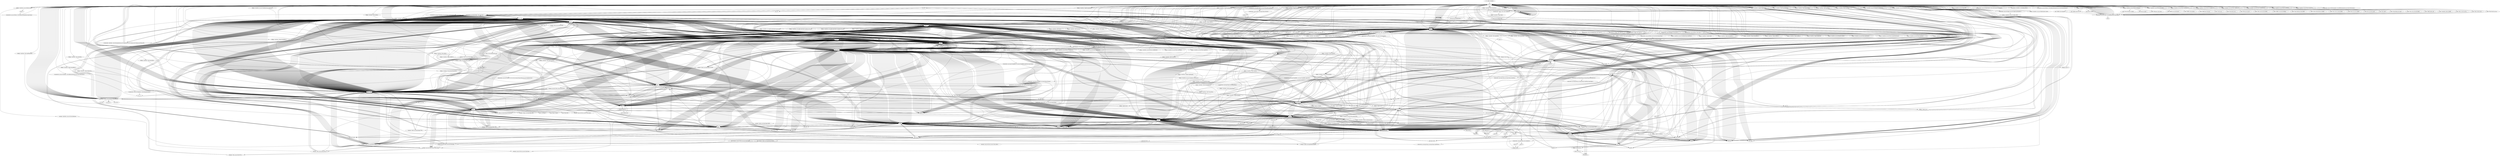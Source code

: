 digraph "" {
    "r0 := @this: QuizShow"
    "load.r r0"
    "r0 := @this: QuizShow"->"load.r r0";
    "load.r r0"->"load.r r0";
    "push 395"
    "load.r r0"->"push 395";
    "push 195"
    "push 395"->"push 195";
    "virtualinvoke <java.awt.Component: java.awt.Image createImage(int,int)>"
    "push 195"->"virtualinvoke <java.awt.Component: java.awt.Image createImage(int,int)>";
    "fieldput <QuizShow: java.awt.Image offI>"
    "virtualinvoke <java.awt.Component: java.awt.Image createImage(int,int)>"->"fieldput <QuizShow: java.awt.Image offI>";
    "fieldput <QuizShow: java.awt.Image offI>"->"load.r r0";
    "load.r r0"->"load.r r0";
    "fieldget <QuizShow: java.awt.Image offI>"
    "load.r r0"->"fieldget <QuizShow: java.awt.Image offI>";
    "virtualinvoke <java.awt.Image: java.awt.Graphics getGraphics()>"
    "fieldget <QuizShow: java.awt.Image offI>"->"virtualinvoke <java.awt.Image: java.awt.Graphics getGraphics()>";
    "fieldput <QuizShow: java.awt.Graphics offG>"
    "virtualinvoke <java.awt.Image: java.awt.Graphics getGraphics()>"->"fieldput <QuizShow: java.awt.Graphics offG>";
    "fieldput <QuizShow: java.awt.Graphics offG>"->"load.r r0";
    "new java.awt.MediaTracker"
    "load.r r0"->"new java.awt.MediaTracker";
    "dup1.r"
    "new java.awt.MediaTracker"->"dup1.r";
    "dup1.r"->"load.r r0";
    "specialinvoke <java.awt.MediaTracker: void <init>(java.awt.Component)>"
    "load.r r0"->"specialinvoke <java.awt.MediaTracker: void <init>(java.awt.Component)>";
    "fieldput <QuizShow: java.awt.MediaTracker tracker>"
    "specialinvoke <java.awt.MediaTracker: void <init>(java.awt.Component)>"->"fieldput <QuizShow: java.awt.MediaTracker tracker>";
    "fieldput <QuizShow: java.awt.MediaTracker tracker>"->"load.r r0";
    "push 4"
    "load.r r0"->"push 4";
    "newarray"
    "push 4"->"newarray";
    "fieldput <QuizShow: java.applet.AudioClip[] buzzerSounds>"
    "newarray"->"fieldput <QuizShow: java.applet.AudioClip[] buzzerSounds>";
    "fieldput <QuizShow: java.applet.AudioClip[] buzzerSounds>"->"load.r r0";
    "push 3"
    "load.r r0"->"push 3";
    "push 3"->"newarray";
    "fieldput <QuizShow: java.applet.AudioClip[] rightAnswerSounds>"
    "newarray"->"fieldput <QuizShow: java.applet.AudioClip[] rightAnswerSounds>";
    "fieldput <QuizShow: java.applet.AudioClip[] rightAnswerSounds>"->"load.r r0";
    "load.r r0"->"push 3";
    "push 3"->"newarray";
    "fieldput <QuizShow: java.applet.AudioClip[] wrongAnswerSounds>"
    "newarray"->"fieldput <QuizShow: java.applet.AudioClip[] wrongAnswerSounds>";
    "fieldput <QuizShow: java.applet.AudioClip[] wrongAnswerSounds>"->"load.r r0";
    "push \"file\""
    "load.r r0"->"push \"file\"";
    "virtualinvoke <java.applet.Applet: java.lang.String getParameter(java.lang.String)>"
    "push \"file\""->"virtualinvoke <java.applet.Applet: java.lang.String getParameter(java.lang.String)>";
    "virtualinvoke <java.applet.Applet: java.lang.String getParameter(java.lang.String)>"->"dup1.r";
    "store.r r1"
    "dup1.r"->"store.r r1";
    "ifnonnull load.r r0"
    "store.r r1"->"ifnonnull load.r r0";
    "push \"questions.dat\""
    "ifnonnull load.r r0"->"push \"questions.dat\"";
    "push \"questions.dat\""->"store.r r1";
    "store.r r1"->"load.r r0";
    "new java.net.URL"
    "load.r r0"->"new java.net.URL";
    "new java.net.URL"->"dup1.r";
    "new java.lang.StringBuffer"
    "dup1.r"->"new java.lang.StringBuffer";
    "new java.lang.StringBuffer"->"dup1.r";
    "dup1.r"->"load.r r0";
    "virtualinvoke <java.applet.Applet: java.net.URL getDocumentBase()>"
    "load.r r0"->"virtualinvoke <java.applet.Applet: java.net.URL getDocumentBase()>";
    "virtualinvoke <java.net.URL: java.lang.String toString()>"
    "virtualinvoke <java.applet.Applet: java.net.URL getDocumentBase()>"->"virtualinvoke <java.net.URL: java.lang.String toString()>";
    "push 0"
    "virtualinvoke <java.net.URL: java.lang.String toString()>"->"push 0";
    "push 0"->"load.r r0";
    "load.r r0"->"virtualinvoke <java.applet.Applet: java.net.URL getDocumentBase()>";
    "virtualinvoke <java.applet.Applet: java.net.URL getDocumentBase()>"->"virtualinvoke <java.net.URL: java.lang.String toString()>";
    "push 47"
    "virtualinvoke <java.net.URL: java.lang.String toString()>"->"push 47";
    "virtualinvoke <java.lang.String: int lastIndexOf(int)>"
    "push 47"->"virtualinvoke <java.lang.String: int lastIndexOf(int)>";
    "push 1"
    "virtualinvoke <java.lang.String: int lastIndexOf(int)>"->"push 1";
    "add.i"
    "push 1"->"add.i";
    "virtualinvoke <java.lang.String: java.lang.String substring(int,int)>"
    "add.i"->"virtualinvoke <java.lang.String: java.lang.String substring(int,int)>";
    "staticinvoke <java.lang.String: java.lang.String valueOf(java.lang.Object)>"
    "virtualinvoke <java.lang.String: java.lang.String substring(int,int)>"->"staticinvoke <java.lang.String: java.lang.String valueOf(java.lang.Object)>";
    "specialinvoke <java.lang.StringBuffer: void <init>(java.lang.String)>"
    "staticinvoke <java.lang.String: java.lang.String valueOf(java.lang.Object)>"->"specialinvoke <java.lang.StringBuffer: void <init>(java.lang.String)>";
    "load.r r1"
    "specialinvoke <java.lang.StringBuffer: void <init>(java.lang.String)>"->"load.r r1";
    "virtualinvoke <java.lang.StringBuffer: java.lang.StringBuffer append(java.lang.String)>"
    "load.r r1"->"virtualinvoke <java.lang.StringBuffer: java.lang.StringBuffer append(java.lang.String)>";
    "virtualinvoke <java.lang.StringBuffer: java.lang.String toString()>"
    "virtualinvoke <java.lang.StringBuffer: java.lang.StringBuffer append(java.lang.String)>"->"virtualinvoke <java.lang.StringBuffer: java.lang.String toString()>";
    "specialinvoke <java.net.URL: void <init>(java.lang.String)>"
    "virtualinvoke <java.lang.StringBuffer: java.lang.String toString()>"->"specialinvoke <java.net.URL: void <init>(java.lang.String)>";
    "fieldput <QuizShow: java.net.URL questionsURL>"
    "specialinvoke <java.net.URL: void <init>(java.lang.String)>"->"fieldput <QuizShow: java.net.URL questionsURL>";
    "goto load.r r0"
    "fieldput <QuizShow: java.net.URL questionsURL>"->"goto load.r r0";
    "goto load.r r0"->"load.r r0";
    "push \"random\""
    "load.r r0"->"push \"random\"";
    "push \"random\""->"virtualinvoke <java.applet.Applet: java.lang.String getParameter(java.lang.String)>";
    "virtualinvoke <java.applet.Applet: java.lang.String getParameter(java.lang.String)>"->"push 0";
    "virtualinvoke <java.lang.String: char charAt(int)>"
    "push 0"->"virtualinvoke <java.lang.String: char charAt(int)>";
    "push 111"
    "virtualinvoke <java.lang.String: char charAt(int)>"->"push 111";
    "ifcmpeq.c push 1"
    "push 111"->"ifcmpeq.c push 1";
    "ifcmpeq.c push 1"->"load.r r0";
    "load.r r0"->"push \"random\"";
    "push \"random\""->"virtualinvoke <java.applet.Applet: java.lang.String getParameter(java.lang.String)>";
    "virtualinvoke <java.applet.Applet: java.lang.String getParameter(java.lang.String)>"->"push 0";
    "push 0"->"virtualinvoke <java.lang.String: char charAt(int)>";
    "push 79"
    "virtualinvoke <java.lang.String: char charAt(int)>"->"push 79";
    "push 79"->"ifcmpeq.c push 1";
    "ifcmpeq.c push 1"->"push 0";
    "store.b r1"
    "push 0"->"store.b r1";
    "store.b r1"->"goto load.r r0";
    "goto load.r r0"->"load.r r0";
    "load.b r1"
    "load.r r0"->"load.b r1";
    "fieldput <QuizShow: boolean randomQuestions>"
    "load.b r1"->"fieldput <QuizShow: boolean randomQuestions>";
    "fieldput <QuizShow: boolean randomQuestions>"->"goto load.r r0";
    "goto load.r r0"->"load.r r0";
    "new java.util.Vector"
    "load.r r0"->"new java.util.Vector";
    "new java.util.Vector"->"dup1.r";
    "specialinvoke <java.util.Vector: void <init>()>"
    "dup1.r"->"specialinvoke <java.util.Vector: void <init>()>";
    "fieldput <QuizShow: java.util.Vector questionList>"
    "specialinvoke <java.util.Vector: void <init>()>"->"fieldput <QuizShow: java.util.Vector questionList>";
    "fieldput <QuizShow: java.util.Vector questionList>"->"load.r r0";
    "load.r r0"->"new java.util.Vector";
    "new java.util.Vector"->"dup1.r";
    "dup1.r"->"specialinvoke <java.util.Vector: void <init>()>";
    "fieldput <QuizShow: java.util.Vector masterQuestionList>"
    "specialinvoke <java.util.Vector: void <init>()>"->"fieldput <QuizShow: java.util.Vector masterQuestionList>";
    "fieldput <QuizShow: java.util.Vector masterQuestionList>"->"load.r r0";
    "load.r r0"->"new java.util.Vector";
    "new java.util.Vector"->"dup1.r";
    "dup1.r"->"specialinvoke <java.util.Vector: void <init>()>";
    "fieldput <QuizShow: java.util.Vector spriteList>"
    "specialinvoke <java.util.Vector: void <init>()>"->"fieldput <QuizShow: java.util.Vector spriteList>";
    "fieldput <QuizShow: java.util.Vector spriteList>"->"load.r r0";
    "load.r r0"->"new java.util.Vector";
    "new java.util.Vector"->"dup1.r";
    "dup1.r"->"specialinvoke <java.util.Vector: void <init>()>";
    "fieldput <QuizShow: java.util.Vector gameInfo>"
    "specialinvoke <java.util.Vector: void <init>()>"->"fieldput <QuizShow: java.util.Vector gameInfo>";
    "fieldput <QuizShow: java.util.Vector gameInfo>"->"load.r r0";
    "load.r r0"->"push 4";
    "push 4"->"newarray";
    "fieldput <QuizShow: boolean[] buzzIn>"
    "newarray"->"fieldput <QuizShow: boolean[] buzzIn>";
    "fieldput <QuizShow: boolean[] buzzIn>"->"load.r r0";
    "new Text"
    "load.r r0"->"new Text";
    "new Text"->"dup1.r";
    "specialinvoke <Text: void <init>()>"
    "dup1.r"->"specialinvoke <Text: void <init>()>";
    "fieldput <QuizShow: Text message>"
    "specialinvoke <Text: void <init>()>"->"fieldput <QuizShow: Text message>";
    "fieldput <QuizShow: Text message>"->"load.r r0";
    "fieldget <QuizShow: Text message>"
    "load.r r0"->"fieldget <QuizShow: Text message>";
    "fieldget <QuizShow: Text message>"->"push 4";
    "push 4"->"newarray";
    "newarray"->"store.r r1";
    "store.r r1"->"load.r r1";
    "load.r r1"->"push 0";
    "push 0"->"push 1";
    "arraywrite.i"
    "push 1"->"arraywrite.i";
    "arraywrite.i"->"load.r r1";
    "load.r r1"->"push 1";
    "push 2"
    "push 1"->"push 2";
    "push 2"->"arraywrite.i";
    "arraywrite.i"->"load.r r1";
    "load.r r1"->"push 2";
    "push 16"
    "push 2"->"push 16";
    "push 16"->"arraywrite.i";
    "arraywrite.i"->"load.r r1";
    "load.r r1"->"push 3";
    "push 14"
    "push 3"->"push 14";
    "push 14"->"arraywrite.i";
    "arraywrite.i"->"push 4";
    "push 4"->"newarray";
    "store.r $r28"
    "newarray"->"store.r $r28";
    "load.r $r28"
    "store.r $r28"->"load.r $r28";
    "load.r $r28"->"push 0";
    "new java.lang.Integer"
    "push 0"->"new java.lang.Integer";
    "new java.lang.Integer"->"dup1.r";
    "push 97"
    "dup1.r"->"push 97";
    "specialinvoke <java.lang.Integer: void <init>(int)>"
    "push 97"->"specialinvoke <java.lang.Integer: void <init>(int)>";
    "arraywrite.r"
    "specialinvoke <java.lang.Integer: void <init>(int)>"->"arraywrite.r";
    "arraywrite.r"->"load.r $r28";
    "load.r $r28"->"push 1";
    "push 1"->"new java.lang.Integer";
    "new java.lang.Integer"->"dup1.r";
    "dup1.r"->"push 395";
    "push 395"->"specialinvoke <java.lang.Integer: void <init>(int)>";
    "specialinvoke <java.lang.Integer: void <init>(int)>"->"arraywrite.r";
    "arraywrite.r"->"load.r $r28";
    "load.r $r28"->"push 2";
    "staticget <Sprite: java.lang.Integer ONE>"
    "push 2"->"staticget <Sprite: java.lang.Integer ONE>";
    "staticget <Sprite: java.lang.Integer ONE>"->"arraywrite.r";
    "arraywrite.r"->"load.r $r28";
    "load.r $r28"->"push 3";
    "staticget <Text: java.awt.Font PT20>"
    "push 3"->"staticget <Text: java.awt.Font PT20>";
    "staticget <Text: java.awt.Font PT20>"->"arraywrite.r";
    "arraywrite.r"->"load.r r1";
    "load.r r1"->"load.r $r28";
    "virtualinvoke <Sprite: void set(int[],java.lang.Object[])>"
    "load.r $r28"->"virtualinvoke <Sprite: void set(int[],java.lang.Object[])>";
    "virtualinvoke <Sprite: void set(int[],java.lang.Object[])>"->"load.r r0";
    "new Shape"
    "load.r r0"->"new Shape";
    "new Shape"->"dup1.r";
    "specialinvoke <Shape: void <init>()>"
    "dup1.r"->"specialinvoke <Shape: void <init>()>";
    "fieldput <QuizShow: Shape messageRect1>"
    "specialinvoke <Shape: void <init>()>"->"fieldput <QuizShow: Shape messageRect1>";
    "fieldput <QuizShow: Shape messageRect1>"->"load.r r0";
    "fieldget <QuizShow: Shape messageRect1>"
    "load.r r0"->"fieldget <QuizShow: Shape messageRect1>";
    "push 5"
    "fieldget <QuizShow: Shape messageRect1>"->"push 5";
    "push 5"->"newarray";
    "newarray"->"store.r r1";
    "store.r r1"->"load.r r1";
    "load.r r1"->"push 1";
    "push 1"->"push 1";
    "push 1"->"arraywrite.i";
    "arraywrite.i"->"load.r r1";
    "load.r r1"->"push 2";
    "push 2"->"push 2";
    "push 2"->"arraywrite.i";
    "arraywrite.i"->"load.r r1";
    "load.r r1"->"push 3";
    "push 3"->"push 3";
    "push 3"->"arraywrite.i";
    "arraywrite.i"->"load.r r1";
    "load.r r1"->"push 4";
    "push 13"
    "push 4"->"push 13";
    "push 13"->"arraywrite.i";
    "arraywrite.i"->"push 5";
    "push 5"->"newarray";
    "newarray"->"store.r $r28";
    "store.r $r28"->"load.r $r28";
    "load.r $r28"->"push 0";
    "push 0"->"new java.lang.Integer";
    "new java.lang.Integer"->"dup1.r";
    "push 40"
    "dup1.r"->"push 40";
    "push 40"->"specialinvoke <java.lang.Integer: void <init>(int)>";
    "specialinvoke <java.lang.Integer: void <init>(int)>"->"arraywrite.r";
    "arraywrite.r"->"load.r $r28";
    "load.r $r28"->"push 1";
    "push 1"->"new java.lang.Integer";
    "new java.lang.Integer"->"dup1.r";
    "push 80"
    "dup1.r"->"push 80";
    "push 80"->"specialinvoke <java.lang.Integer: void <init>(int)>";
    "specialinvoke <java.lang.Integer: void <init>(int)>"->"arraywrite.r";
    "arraywrite.r"->"load.r $r28";
    "load.r $r28"->"push 2";
    "push 2"->"new java.lang.Integer";
    "new java.lang.Integer"->"dup1.r";
    "push 320"
    "dup1.r"->"push 320";
    "push 320"->"specialinvoke <java.lang.Integer: void <init>(int)>";
    "specialinvoke <java.lang.Integer: void <init>(int)>"->"arraywrite.r";
    "arraywrite.r"->"load.r $r28";
    "load.r $r28"->"push 3";
    "push 3"->"new java.lang.Integer";
    "new java.lang.Integer"->"dup1.r";
    "dup1.r"->"push 40";
    "push 40"->"specialinvoke <java.lang.Integer: void <init>(int)>";
    "specialinvoke <java.lang.Integer: void <init>(int)>"->"arraywrite.r";
    "arraywrite.r"->"load.r $r28";
    "load.r $r28"->"push 4";
    "staticget <Shape: java.lang.Integer RECTANGLE>"
    "push 4"->"staticget <Shape: java.lang.Integer RECTANGLE>";
    "staticget <Shape: java.lang.Integer RECTANGLE>"->"arraywrite.r";
    "arraywrite.r"->"load.r r1";
    "load.r r1"->"load.r $r28";
    "load.r $r28"->"virtualinvoke <Sprite: void set(int[],java.lang.Object[])>";
    "virtualinvoke <Sprite: void set(int[],java.lang.Object[])>"->"load.r r0";
    "load.r r0"->"new Shape";
    "new Shape"->"dup1.r";
    "dup1.r"->"specialinvoke <Shape: void <init>()>";
    "fieldput <QuizShow: Shape messageRect2>"
    "specialinvoke <Shape: void <init>()>"->"fieldput <QuizShow: Shape messageRect2>";
    "fieldput <QuizShow: Shape messageRect2>"->"load.r r0";
    "fieldget <QuizShow: Shape messageRect2>"
    "load.r r0"->"fieldget <QuizShow: Shape messageRect2>";
    "push 6"
    "fieldget <QuizShow: Shape messageRect2>"->"push 6";
    "push 6"->"newarray";
    "newarray"->"store.r r1";
    "store.r r1"->"load.r r1";
    "load.r r1"->"push 1";
    "push 1"->"push 1";
    "push 1"->"arraywrite.i";
    "arraywrite.i"->"load.r r1";
    "load.r r1"->"push 2";
    "push 2"->"push 2";
    "push 2"->"arraywrite.i";
    "arraywrite.i"->"load.r r1";
    "load.r r1"->"push 3";
    "push 3"->"push 3";
    "push 3"->"arraywrite.i";
    "arraywrite.i"->"load.r r1";
    "load.r r1"->"push 4";
    "push 4"->"push 13";
    "push 13"->"arraywrite.i";
    "arraywrite.i"->"load.r r1";
    "load.r r1"->"push 5";
    "push 5"->"push 14";
    "push 14"->"arraywrite.i";
    "arraywrite.i"->"push 6";
    "push 6"->"newarray";
    "newarray"->"store.r $r28";
    "store.r $r28"->"load.r $r28";
    "load.r $r28"->"push 0";
    "push 0"->"new java.lang.Integer";
    "new java.lang.Integer"->"dup1.r";
    "push 45"
    "dup1.r"->"push 45";
    "push 45"->"specialinvoke <java.lang.Integer: void <init>(int)>";
    "specialinvoke <java.lang.Integer: void <init>(int)>"->"arraywrite.r";
    "arraywrite.r"->"load.r $r28";
    "load.r $r28"->"push 1";
    "push 1"->"new java.lang.Integer";
    "new java.lang.Integer"->"dup1.r";
    "push 85"
    "dup1.r"->"push 85";
    "push 85"->"specialinvoke <java.lang.Integer: void <init>(int)>";
    "specialinvoke <java.lang.Integer: void <init>(int)>"->"arraywrite.r";
    "arraywrite.r"->"load.r $r28";
    "load.r $r28"->"push 2";
    "push 2"->"new java.lang.Integer";
    "new java.lang.Integer"->"dup1.r";
    "dup1.r"->"push 320";
    "push 320"->"specialinvoke <java.lang.Integer: void <init>(int)>";
    "specialinvoke <java.lang.Integer: void <init>(int)>"->"arraywrite.r";
    "arraywrite.r"->"load.r $r28";
    "load.r $r28"->"push 3";
    "push 3"->"new java.lang.Integer";
    "new java.lang.Integer"->"dup1.r";
    "dup1.r"->"push 40";
    "push 40"->"specialinvoke <java.lang.Integer: void <init>(int)>";
    "specialinvoke <java.lang.Integer: void <init>(int)>"->"arraywrite.r";
    "arraywrite.r"->"load.r $r28";
    "load.r $r28"->"push 4";
    "push 4"->"staticget <Shape: java.lang.Integer RECTANGLE>";
    "staticget <Shape: java.lang.Integer RECTANGLE>"->"arraywrite.r";
    "arraywrite.r"->"load.r $r28";
    "load.r $r28"->"push 5";
    "staticget <java.awt.Color: java.awt.Color black>"
    "push 5"->"staticget <java.awt.Color: java.awt.Color black>";
    "staticget <java.awt.Color: java.awt.Color black>"->"arraywrite.r";
    "arraywrite.r"->"load.r r1";
    "load.r r1"->"load.r $r28";
    "load.r $r28"->"virtualinvoke <Sprite: void set(int[],java.lang.Object[])>";
    "virtualinvoke <Sprite: void set(int[],java.lang.Object[])>"->"load.r r0";
    "load.r r0"->"new Text";
    "new Text"->"dup1.r";
    "dup1.r"->"specialinvoke <Text: void <init>()>";
    "fieldput <QuizShow: Text siteText>"
    "specialinvoke <Text: void <init>()>"->"fieldput <QuizShow: Text siteText>";
    "fieldput <QuizShow: Text siteText>"->"load.r r0";
    "fieldget <QuizShow: Text siteText>"
    "load.r r0"->"fieldget <QuizShow: Text siteText>";
    "fieldget <QuizShow: Text siteText>"->"push 6";
    "push 6"->"newarray";
    "newarray"->"store.r r1";
    "store.r r1"->"load.r r1";
    "load.r r1"->"push 0";
    "push 0"->"push 1";
    "push 1"->"arraywrite.i";
    "arraywrite.i"->"load.r r1";
    "load.r r1"->"push 1";
    "push 1"->"push 2";
    "push 2"->"arraywrite.i";
    "arraywrite.i"->"load.r r1";
    "load.r r1"->"push 2";
    "push 7"
    "push 2"->"push 7";
    "push 7"->"arraywrite.i";
    "arraywrite.i"->"load.r r1";
    "load.r r1"->"push 3";
    "push 11"
    "push 3"->"push 11";
    "push 11"->"arraywrite.i";
    "arraywrite.i"->"load.r r1";
    "load.r r1"->"push 4";
    "push 4"->"push 13";
    "push 13"->"arraywrite.i";
    "arraywrite.i"->"load.r r1";
    "load.r r1"->"push 5";
    "push 5"->"push 16";
    "push 16"->"arraywrite.i";
    "arraywrite.i"->"push 6";
    "push 6"->"newarray";
    "newarray"->"store.r $r28";
    "store.r $r28"->"load.r $r28";
    "load.r $r28"->"push 0";
    "push 0"->"new java.lang.Integer";
    "new java.lang.Integer"->"dup1.r";
    "push 175"
    "dup1.r"->"push 175";
    "push 175"->"specialinvoke <java.lang.Integer: void <init>(int)>";
    "specialinvoke <java.lang.Integer: void <init>(int)>"->"arraywrite.r";
    "arraywrite.r"->"load.r $r28";
    "load.r $r28"->"push 1";
    "push 1"->"new java.lang.Integer";
    "new java.lang.Integer"->"dup1.r";
    "dup1.r"->"push 395";
    "push 395"->"specialinvoke <java.lang.Integer: void <init>(int)>";
    "specialinvoke <java.lang.Integer: void <init>(int)>"->"arraywrite.r";
    "arraywrite.r"->"load.r $r28";
    "load.r $r28"->"push 2";
    "staticget <Sprite: java.lang.Boolean TRUE>"
    "push 2"->"staticget <Sprite: java.lang.Boolean TRUE>";
    "staticget <Sprite: java.lang.Boolean TRUE>"->"arraywrite.r";
    "arraywrite.r"->"load.r $r28";
    "load.r $r28"->"push 3";
    "staticget <Sprite: java.lang.Integer SOUTH>"
    "push 3"->"staticget <Sprite: java.lang.Integer SOUTH>";
    "staticget <Sprite: java.lang.Integer SOUTH>"->"arraywrite.r";
    "arraywrite.r"->"load.r $r28";
    "load.r $r28"->"push 4";
    "push \"www.javaplayground.com\""
    "push 4"->"push \"www.javaplayground.com\"";
    "push \"www.javaplayground.com\""->"arraywrite.r";
    "arraywrite.r"->"load.r $r28";
    "load.r $r28"->"push 5";
    "push 5"->"staticget <Sprite: java.lang.Integer ONE>";
    "staticget <Sprite: java.lang.Integer ONE>"->"arraywrite.r";
    "arraywrite.r"->"load.r r1";
    "load.r r1"->"load.r $r28";
    "load.r $r28"->"virtualinvoke <Sprite: void set(int[],java.lang.Object[])>";
    "virtualinvoke <Sprite: void set(int[],java.lang.Object[])>"->"load.r r0";
    "load.r r0"->"new Shape";
    "new Shape"->"dup1.r";
    "dup1.r"->"specialinvoke <Shape: void <init>()>";
    "fieldput <QuizShow: Shape loadRect1>"
    "specialinvoke <Shape: void <init>()>"->"fieldput <QuizShow: Shape loadRect1>";
    "fieldput <QuizShow: Shape loadRect1>"->"load.r r0";
    "fieldget <QuizShow: Shape loadRect1>"
    "load.r r0"->"fieldget <QuizShow: Shape loadRect1>";
    "push 8"
    "fieldget <QuizShow: Shape loadRect1>"->"push 8";
    "push 8"->"newarray";
    "newarray"->"store.r r1";
    "store.r r1"->"load.r r1";
    "load.r r1"->"push 1";
    "push 1"->"push 1";
    "push 1"->"arraywrite.i";
    "arraywrite.i"->"load.r r1";
    "load.r r1"->"push 2";
    "push 2"->"push 2";
    "push 2"->"arraywrite.i";
    "arraywrite.i"->"load.r r1";
    "load.r r1"->"push 3";
    "push 3"->"push 3";
    "push 3"->"arraywrite.i";
    "arraywrite.i"->"load.r r1";
    "load.r r1"->"push 4";
    "push 4"->"push 7";
    "push 7"->"arraywrite.i";
    "arraywrite.i"->"load.r r1";
    "load.r r1"->"push 5";
    "push 5"->"push 13";
    "push 13"->"arraywrite.i";
    "arraywrite.i"->"load.r r1";
    "load.r r1"->"push 6";
    "push 6"->"push 14";
    "push 14"->"arraywrite.i";
    "arraywrite.i"->"load.r r1";
    "load.r r1"->"push 7";
    "push 15"
    "push 7"->"push 15";
    "push 15"->"arraywrite.i";
    "arraywrite.i"->"push 8";
    "push 8"->"newarray";
    "newarray"->"store.r $r28";
    "store.r $r28"->"load.r $r28";
    "load.r $r28"->"push 0";
    "push 0"->"new java.lang.Integer";
    "new java.lang.Integer"->"dup1.r";
    "push 10"
    "dup1.r"->"push 10";
    "push 10"->"specialinvoke <java.lang.Integer: void <init>(int)>";
    "specialinvoke <java.lang.Integer: void <init>(int)>"->"arraywrite.r";
    "arraywrite.r"->"load.r $r28";
    "load.r $r28"->"push 1";
    "push 1"->"new java.lang.Integer";
    "new java.lang.Integer"->"dup1.r";
    "dup1.r"->"push 10";
    "push 10"->"specialinvoke <java.lang.Integer: void <init>(int)>";
    "specialinvoke <java.lang.Integer: void <init>(int)>"->"arraywrite.r";
    "arraywrite.r"->"load.r $r28";
    "load.r $r28"->"push 2";
    "push 2"->"new java.lang.Integer";
    "new java.lang.Integer"->"dup1.r";
    "push 375"
    "dup1.r"->"push 375";
    "push 375"->"specialinvoke <java.lang.Integer: void <init>(int)>";
    "specialinvoke <java.lang.Integer: void <init>(int)>"->"arraywrite.r";
    "arraywrite.r"->"load.r $r28";
    "load.r $r28"->"push 3";
    "push 3"->"new java.lang.Integer";
    "new java.lang.Integer"->"dup1.r";
    "push 20"
    "dup1.r"->"push 20";
    "push 20"->"specialinvoke <java.lang.Integer: void <init>(int)>";
    "specialinvoke <java.lang.Integer: void <init>(int)>"->"arraywrite.r";
    "arraywrite.r"->"load.r $r28";
    "load.r $r28"->"push 4";
    "push 4"->"staticget <Sprite: java.lang.Boolean TRUE>";
    "staticget <Sprite: java.lang.Boolean TRUE>"->"arraywrite.r";
    "arraywrite.r"->"load.r $r28";
    "load.r $r28"->"push 5";
    "push 5"->"staticget <Shape: java.lang.Integer RECTANGLE>";
    "staticget <Shape: java.lang.Integer RECTANGLE>"->"arraywrite.r";
    "arraywrite.r"->"load.r $r28";
    "load.r $r28"->"push 6";
    "staticget <java.awt.Color: java.awt.Color green>"
    "push 6"->"staticget <java.awt.Color: java.awt.Color green>";
    "staticget <java.awt.Color: java.awt.Color green>"->"arraywrite.r";
    "arraywrite.r"->"load.r $r28";
    "load.r $r28"->"push 7";
    "staticget <Sprite: java.lang.Boolean FALSE>"
    "push 7"->"staticget <Sprite: java.lang.Boolean FALSE>";
    "staticget <Sprite: java.lang.Boolean FALSE>"->"arraywrite.r";
    "arraywrite.r"->"load.r r1";
    "load.r r1"->"load.r $r28";
    "load.r $r28"->"virtualinvoke <Sprite: void set(int[],java.lang.Object[])>";
    "virtualinvoke <Sprite: void set(int[],java.lang.Object[])>"->"load.r r0";
    "load.r r0"->"new Shape";
    "new Shape"->"dup1.r";
    "dup1.r"->"specialinvoke <Shape: void <init>()>";
    "fieldput <QuizShow: Shape loadRect2>"
    "specialinvoke <Shape: void <init>()>"->"fieldput <QuizShow: Shape loadRect2>";
    "fieldput <QuizShow: Shape loadRect2>"->"load.r r0";
    "fieldget <QuizShow: Shape loadRect2>"
    "load.r r0"->"fieldget <QuizShow: Shape loadRect2>";
    "fieldget <QuizShow: Shape loadRect2>"->"push 6";
    "push 6"->"newarray";
    "newarray"->"store.r r1";
    "store.r r1"->"load.r r1";
    "load.r r1"->"push 1";
    "push 1"->"push 1";
    "push 1"->"arraywrite.i";
    "arraywrite.i"->"load.r r1";
    "load.r r1"->"push 2";
    "push 2"->"push 3";
    "push 3"->"arraywrite.i";
    "arraywrite.i"->"load.r r1";
    "load.r r1"->"push 3";
    "push 3"->"push 7";
    "push 7"->"arraywrite.i";
    "arraywrite.i"->"load.r r1";
    "load.r r1"->"push 4";
    "push 4"->"push 13";
    "push 13"->"arraywrite.i";
    "arraywrite.i"->"load.r r1";
    "load.r r1"->"push 5";
    "push 5"->"push 14";
    "push 14"->"arraywrite.i";
    "arraywrite.i"->"push 6";
    "push 6"->"newarray";
    "newarray"->"store.r $r28";
    "store.r $r28"->"load.r $r28";
    "load.r $r28"->"push 0";
    "push 0"->"new java.lang.Integer";
    "new java.lang.Integer"->"dup1.r";
    "dup1.r"->"push 10";
    "push 10"->"specialinvoke <java.lang.Integer: void <init>(int)>";
    "specialinvoke <java.lang.Integer: void <init>(int)>"->"arraywrite.r";
    "arraywrite.r"->"load.r $r28";
    "load.r $r28"->"push 1";
    "push 1"->"new java.lang.Integer";
    "new java.lang.Integer"->"dup1.r";
    "dup1.r"->"push 10";
    "push 10"->"specialinvoke <java.lang.Integer: void <init>(int)>";
    "specialinvoke <java.lang.Integer: void <init>(int)>"->"arraywrite.r";
    "arraywrite.r"->"load.r $r28";
    "load.r $r28"->"push 2";
    "push 2"->"new java.lang.Integer";
    "new java.lang.Integer"->"dup1.r";
    "dup1.r"->"push 20";
    "push 20"->"specialinvoke <java.lang.Integer: void <init>(int)>";
    "specialinvoke <java.lang.Integer: void <init>(int)>"->"arraywrite.r";
    "arraywrite.r"->"load.r $r28";
    "load.r $r28"->"push 3";
    "push 3"->"staticget <Sprite: java.lang.Boolean TRUE>";
    "staticget <Sprite: java.lang.Boolean TRUE>"->"arraywrite.r";
    "arraywrite.r"->"load.r $r28";
    "load.r $r28"->"push 4";
    "push 4"->"staticget <Shape: java.lang.Integer RECTANGLE>";
    "staticget <Shape: java.lang.Integer RECTANGLE>"->"arraywrite.r";
    "arraywrite.r"->"load.r $r28";
    "load.r $r28"->"push 5";
    "push 5"->"staticget <java.awt.Color: java.awt.Color green>";
    "staticget <java.awt.Color: java.awt.Color green>"->"arraywrite.r";
    "arraywrite.r"->"load.r r1";
    "load.r r1"->"load.r $r28";
    "load.r $r28"->"virtualinvoke <Sprite: void set(int[],java.lang.Object[])>";
    "virtualinvoke <Sprite: void set(int[],java.lang.Object[])>"->"load.r r0";
    "load.r r0"->"new Text";
    "new Text"->"dup1.r";
    "dup1.r"->"specialinvoke <Text: void <init>()>";
    "fieldput <QuizShow: Text loadText>"
    "specialinvoke <Text: void <init>()>"->"fieldput <QuizShow: Text loadText>";
    "fieldput <QuizShow: Text loadText>"->"load.r r0";
    "fieldget <QuizShow: Text loadText>"
    "load.r r0"->"fieldget <QuizShow: Text loadText>";
    "fieldget <QuizShow: Text loadText>"->"push 4";
    "push 4"->"newarray";
    "newarray"->"store.r r1";
    "store.r r1"->"load.r r1";
    "load.r r1"->"push 0";
    "push 0"->"push 1";
    "push 1"->"arraywrite.i";
    "arraywrite.i"->"load.r r1";
    "load.r r1"->"push 1";
    "push 1"->"push 2";
    "push 2"->"arraywrite.i";
    "arraywrite.i"->"load.r r1";
    "load.r r1"->"push 2";
    "push 2"->"push 7";
    "push 7"->"arraywrite.i";
    "arraywrite.i"->"load.r r1";
    "load.r r1"->"push 3";
    "push 3"->"push 16";
    "push 16"->"arraywrite.i";
    "arraywrite.i"->"push 4";
    "push 4"->"newarray";
    "newarray"->"store.r $r28";
    "store.r $r28"->"load.r $r28";
    "load.r $r28"->"push 0";
    "push 0"->"new java.lang.Integer";
    "new java.lang.Integer"->"dup1.r";
    "dup1.r"->"push 20";
    "push 20"->"specialinvoke <java.lang.Integer: void <init>(int)>";
    "specialinvoke <java.lang.Integer: void <init>(int)>"->"arraywrite.r";
    "arraywrite.r"->"load.r $r28";
    "load.r $r28"->"push 1";
    "push 1"->"new java.lang.Integer";
    "new java.lang.Integer"->"dup1.r";
    "dup1.r"->"push 395";
    "push 395"->"specialinvoke <java.lang.Integer: void <init>(int)>";
    "specialinvoke <java.lang.Integer: void <init>(int)>"->"arraywrite.r";
    "arraywrite.r"->"load.r $r28";
    "load.r $r28"->"push 2";
    "push 2"->"staticget <Sprite: java.lang.Boolean TRUE>";
    "staticget <Sprite: java.lang.Boolean TRUE>"->"arraywrite.r";
    "arraywrite.r"->"load.r $r28";
    "load.r $r28"->"push 3";
    "push 3"->"staticget <Sprite: java.lang.Integer ONE>";
    "staticget <Sprite: java.lang.Integer ONE>"->"arraywrite.r";
    "arraywrite.r"->"load.r r1";
    "load.r r1"->"load.r $r28";
    "load.r $r28"->"virtualinvoke <Sprite: void set(int[],java.lang.Object[])>";
    "virtualinvoke <Sprite: void set(int[],java.lang.Object[])>"->"load.r r0";
    "load.r r0"->"new Shape";
    "new Shape"->"dup1.r";
    "dup1.r"->"specialinvoke <Shape: void <init>()>";
    "fieldput <QuizShow: Shape background>"
    "specialinvoke <Shape: void <init>()>"->"fieldput <QuizShow: Shape background>";
    "fieldput <QuizShow: Shape background>"->"load.r r0";
    "fieldget <QuizShow: Shape background>"
    "load.r r0"->"fieldget <QuizShow: Shape background>";
    "fieldget <QuizShow: Shape background>"->"push 5";
    "push 5"->"newarray";
    "newarray"->"store.r r1";
    "store.r r1"->"load.r r1";
    "load.r r1"->"push 0";
    "push 0"->"push 7";
    "push 7"->"arraywrite.i";
    "arraywrite.i"->"load.r r1";
    "load.r r1"->"push 1";
    "push 1"->"push 2";
    "push 2"->"arraywrite.i";
    "arraywrite.i"->"load.r r1";
    "load.r r1"->"push 2";
    "push 2"->"push 3";
    "push 3"->"arraywrite.i";
    "arraywrite.i"->"load.r r1";
    "load.r r1"->"push 3";
    "push 3"->"push 13";
    "push 13"->"arraywrite.i";
    "arraywrite.i"->"load.r r1";
    "load.r r1"->"push 4";
    "push 4"->"push 14";
    "push 14"->"arraywrite.i";
    "arraywrite.i"->"push 5";
    "push 5"->"newarray";
    "newarray"->"store.r $r28";
    "store.r $r28"->"load.r $r28";
    "load.r $r28"->"push 0";
    "push 0"->"staticget <Sprite: java.lang.Boolean TRUE>";
    "staticget <Sprite: java.lang.Boolean TRUE>"->"arraywrite.r";
    "arraywrite.r"->"load.r $r28";
    "load.r $r28"->"push 1";
    "push 1"->"new java.lang.Integer";
    "new java.lang.Integer"->"dup1.r";
    "dup1.r"->"push 395";
    "push 395"->"specialinvoke <java.lang.Integer: void <init>(int)>";
    "specialinvoke <java.lang.Integer: void <init>(int)>"->"arraywrite.r";
    "arraywrite.r"->"load.r $r28";
    "load.r $r28"->"push 2";
    "push 2"->"new java.lang.Integer";
    "new java.lang.Integer"->"dup1.r";
    "dup1.r"->"push 195";
    "push 195"->"specialinvoke <java.lang.Integer: void <init>(int)>";
    "specialinvoke <java.lang.Integer: void <init>(int)>"->"arraywrite.r";
    "arraywrite.r"->"load.r $r28";
    "load.r $r28"->"push 3";
    "push 3"->"staticget <Shape: java.lang.Integer RECTANGLE>";
    "staticget <Shape: java.lang.Integer RECTANGLE>"->"arraywrite.r";
    "arraywrite.r"->"load.r $r28";
    "load.r $r28"->"push 4";
    "push 4"->"staticget <java.awt.Color: java.awt.Color black>";
    "staticget <java.awt.Color: java.awt.Color black>"->"arraywrite.r";
    "arraywrite.r"->"load.r r1";
    "load.r r1"->"load.r $r28";
    "load.r $r28"->"virtualinvoke <Sprite: void set(int[],java.lang.Object[])>";
    "virtualinvoke <Sprite: void set(int[],java.lang.Object[])>"->"load.r r0";
    "new Graphic"
    "load.r r0"->"new Graphic";
    "new Graphic"->"dup1.r";
    "specialinvoke <Graphic: void <init>()>"
    "dup1.r"->"specialinvoke <Graphic: void <init>()>";
    "fieldput <QuizShow: Graphic titleImage>"
    "specialinvoke <Graphic: void <init>()>"->"fieldput <QuizShow: Graphic titleImage>";
    "fieldput <QuizShow: Graphic titleImage>"->"load.r r0";
    "fieldget <QuizShow: Graphic titleImage>"
    "load.r r0"->"fieldget <QuizShow: Graphic titleImage>";
    "fieldget <QuizShow: Graphic titleImage>"->"push 3";
    "push 3"->"newarray";
    "newarray"->"store.r r1";
    "store.r r1"->"load.r r1";
    "load.r r1"->"push 0";
    "push 0"->"push 2";
    "push 2"->"arraywrite.i";
    "arraywrite.i"->"load.r r1";
    "load.r r1"->"push 1";
    "push 1"->"push 3";
    "push 3"->"arraywrite.i";
    "arraywrite.i"->"load.r r1";
    "load.r r1"->"push 2";
    "push 2"->"push 7";
    "push 7"->"arraywrite.i";
    "arraywrite.i"->"push 3";
    "push 3"->"newarray";
    "newarray"->"store.r $r28";
    "store.r $r28"->"load.r $r28";
    "load.r $r28"->"push 0";
    "push 0"->"new java.lang.Integer";
    "new java.lang.Integer"->"dup1.r";
    "dup1.r"->"push 395";
    "push 395"->"specialinvoke <java.lang.Integer: void <init>(int)>";
    "specialinvoke <java.lang.Integer: void <init>(int)>"->"arraywrite.r";
    "arraywrite.r"->"load.r $r28";
    "load.r $r28"->"push 1";
    "push 1"->"new java.lang.Integer";
    "new java.lang.Integer"->"dup1.r";
    "dup1.r"->"push 195";
    "push 195"->"specialinvoke <java.lang.Integer: void <init>(int)>";
    "specialinvoke <java.lang.Integer: void <init>(int)>"->"arraywrite.r";
    "arraywrite.r"->"load.r $r28";
    "load.r $r28"->"push 2";
    "push 2"->"staticget <Sprite: java.lang.Boolean TRUE>";
    "staticget <Sprite: java.lang.Boolean TRUE>"->"arraywrite.r";
    "arraywrite.r"->"load.r r1";
    "load.r r1"->"load.r $r28";
    "load.r $r28"->"virtualinvoke <Sprite: void set(int[],java.lang.Object[])>";
    "push \"Quiz Show\""
    "virtualinvoke <Sprite: void set(int[],java.lang.Object[])>"->"push \"Quiz Show\"";
    "push \"Quiz Show\""->"store.r r1";
    "store.r r1"->"load.r r0";
    "load.r r0"->"load.r r1";
    "virtualinvoke <java.lang.String: int length()>"
    "load.r r1"->"virtualinvoke <java.lang.String: int length()>";
    "virtualinvoke <java.lang.String: int length()>"->"newarray";
    "fieldput <QuizShow: Text[] titleText>"
    "newarray"->"fieldput <QuizShow: Text[] titleText>";
    "fieldput <QuizShow: Text[] titleText>"->"push 0";
    "store.i i68"
    "push 0"->"store.i i68";
    "goto load.i i68"
    "store.i i68"->"goto load.i i68";
    "load.i i68"
    "goto load.i i68"->"load.i i68";
    "load.i i68"->"load.r r0";
    "fieldget <QuizShow: Text[] titleText>"
    "load.r r0"->"fieldget <QuizShow: Text[] titleText>";
    "arraylength"
    "fieldget <QuizShow: Text[] titleText>"->"arraylength";
    "ifcmplt.i load.r r0"
    "arraylength"->"ifcmplt.i load.r r0";
    "ifcmplt.i load.r r0"->"load.r r0";
    "load.r r0"->"fieldget <QuizShow: Text[] titleText>";
    "fieldget <QuizShow: Text[] titleText>"->"push 0";
    "arrayread.r"
    "push 0"->"arrayread.r";
    "staticget <Sprite: java.lang.Integer WEST>"
    "arrayread.r"->"staticget <Sprite: java.lang.Integer WEST>";
    "virtualinvoke <java.lang.Integer: int intValue()>"
    "staticget <Sprite: java.lang.Integer WEST>"->"virtualinvoke <java.lang.Integer: int intValue()>";
    "fieldput <Sprite: int xAnchor>"
    "virtualinvoke <java.lang.Integer: int intValue()>"->"fieldput <Sprite: int xAnchor>";
    "fieldput <Sprite: int xAnchor>"->"load.r r0";
    "load.r r0"->"fieldget <QuizShow: Text[] titleText>";
    "fieldget <QuizShow: Text[] titleText>"->"load.r r0";
    "load.r r0"->"fieldget <QuizShow: Text[] titleText>";
    "fieldget <QuizShow: Text[] titleText>"->"arraylength";
    "arraylength"->"push 1";
    "sub.i"
    "push 1"->"sub.i";
    "sub.i"->"arrayread.r";
    "arrayread.r"->"push 2";
    "push 2"->"newarray";
    "newarray"->"dup1.r";
    "dup1.r"->"push 1";
    "push 1"->"push 10";
    "push 10"->"arraywrite.i";
    "arraywrite.i"->"push 2";
    "push 2"->"newarray";
    "newarray"->"store.r r1";
    "store.r r1"->"load.r r1";
    "load.r r1"->"push 0";
    "push 0"->"new java.lang.Integer";
    "new java.lang.Integer"->"dup1.r";
    "dup1.r"->"load.r r0";
    "load.r r0"->"fieldget <QuizShow: Text[] titleText>";
    "fieldget <QuizShow: Text[] titleText>"->"load.r r0";
    "load.r r0"->"fieldget <QuizShow: Text[] titleText>";
    "fieldget <QuizShow: Text[] titleText>"->"arraylength";
    "arraylength"->"push 1";
    "push 1"->"sub.i";
    "sub.i"->"arrayread.r";
    "fieldget <Sprite: int x>"
    "arrayread.r"->"fieldget <Sprite: int x>";
    "fieldget <Sprite: int x>"->"push 5";
    "push 5"->"sub.i";
    "sub.i"->"specialinvoke <java.lang.Integer: void <init>(int)>";
    "specialinvoke <java.lang.Integer: void <init>(int)>"->"arraywrite.r";
    "arraywrite.r"->"load.r r1";
    "load.r r1"->"push 1";
    "staticget <Sprite: java.lang.Integer EAST>"
    "push 1"->"staticget <Sprite: java.lang.Integer EAST>";
    "staticget <Sprite: java.lang.Integer EAST>"->"arraywrite.r";
    "arraywrite.r"->"load.r r1";
    "load.r r1"->"virtualinvoke <Sprite: void set(int[],java.lang.Object[])>";
    "virtualinvoke <Sprite: void set(int[],java.lang.Object[])>"->"load.r r0";
    "push 44"
    "load.r r0"->"push 44";
    "push 44"->"newarray";
    "fieldput <QuizShow: Graphic[] lightImages>"
    "newarray"->"fieldput <QuizShow: Graphic[] lightImages>";
    "fieldput <QuizShow: Graphic[] lightImages>"->"push 0";
    "store.i $r113"
    "push 0"->"store.i $r113";
    "goto load.i $r113"
    "store.i $r113"->"goto load.i $r113";
    "load.i $r113"
    "goto load.i $r113"->"load.i $r113";
    "load.i $r113"->"load.r r0";
    "fieldget <QuizShow: Graphic[] lightImages>"
    "load.r r0"->"fieldget <QuizShow: Graphic[] lightImages>";
    "fieldget <QuizShow: Graphic[] lightImages>"->"arraylength";
    "arraylength"->"ifcmplt.i load.r r0";
    "ifcmplt.i load.r r0"->"load.r r0";
    "new Lights"
    "load.r r0"->"new Lights";
    "new Lights"->"dup1.r";
    "dup1.r"->"load.r r0";
    "load.r r0"->"fieldget <QuizShow: Graphic[] lightImages>";
    "specialinvoke <Lights: void <init>(Graphic[])>"
    "fieldget <QuizShow: Graphic[] lightImages>"->"specialinvoke <Lights: void <init>(Graphic[])>";
    "fieldput <QuizShow: Lights lights>"
    "specialinvoke <Lights: void <init>(Graphic[])>"->"fieldput <QuizShow: Lights lights>";
    "fieldput <QuizShow: Lights lights>"->"load.r r0";
    "load.r r0"->"new Text";
    "new Text"->"dup1.r";
    "dup1.r"->"specialinvoke <Text: void <init>()>";
    "fieldput <QuizShow: Text numPlayersText>"
    "specialinvoke <Text: void <init>()>"->"fieldput <QuizShow: Text numPlayersText>";
    "fieldput <QuizShow: Text numPlayersText>"->"load.r r0";
    "fieldget <QuizShow: Text numPlayersText>"
    "load.r r0"->"fieldget <QuizShow: Text numPlayersText>";
    "fieldget <QuizShow: Text numPlayersText>"->"push 7";
    "push 7"->"newarray";
    "newarray"->"store.r r1";
    "store.r r1"->"load.r r1";
    "load.r r1"->"push 1";
    "push 1"->"push 1";
    "push 1"->"arraywrite.i";
    "arraywrite.i"->"load.r r1";
    "load.r r1"->"push 2";
    "push 2"->"push 2";
    "push 2"->"arraywrite.i";
    "arraywrite.i"->"load.r r1";
    "load.r r1"->"push 3";
    "push 3"->"push 11";
    "push 11"->"arraywrite.i";
    "arraywrite.i"->"load.r r1";
    "load.r r1"->"push 4";
    "push 4"->"push 7";
    "push 7"->"arraywrite.i";
    "arraywrite.i"->"load.r r1";
    "load.r r1"->"push 5";
    "push 5"->"push 13";
    "push 13"->"arraywrite.i";
    "arraywrite.i"->"load.r r1";
    "load.r r1"->"push 6";
    "push 6"->"push 15";
    "push 15"->"arraywrite.i";
    "arraywrite.i"->"push 7";
    "push 7"->"newarray";
    "newarray"->"store.r $r28";
    "store.r $r28"->"load.r $r28";
    "load.r $r28"->"push 0";
    "push 0"->"new java.lang.Integer";
    "new java.lang.Integer"->"dup1.r";
    "dup1.r"->"push 40";
    "push 40"->"specialinvoke <java.lang.Integer: void <init>(int)>";
    "specialinvoke <java.lang.Integer: void <init>(int)>"->"arraywrite.r";
    "arraywrite.r"->"load.r $r28";
    "load.r $r28"->"push 1";
    "push 1"->"new java.lang.Integer";
    "new java.lang.Integer"->"dup1.r";
    "dup1.r"->"push 20";
    "push 20"->"specialinvoke <java.lang.Integer: void <init>(int)>";
    "specialinvoke <java.lang.Integer: void <init>(int)>"->"arraywrite.r";
    "arraywrite.r"->"load.r $r28";
    "load.r $r28"->"push 2";
    "push 2"->"new java.lang.Integer";
    "new java.lang.Integer"->"dup1.r";
    "dup1.r"->"push 40";
    "push 40"->"specialinvoke <java.lang.Integer: void <init>(int)>";
    "specialinvoke <java.lang.Integer: void <init>(int)>"->"arraywrite.r";
    "arraywrite.r"->"load.r $r28";
    "load.r $r28"->"push 3";
    "staticget <Sprite: java.lang.Integer NORTH>"
    "push 3"->"staticget <Sprite: java.lang.Integer NORTH>";
    "staticget <Sprite: java.lang.Integer NORTH>"->"arraywrite.r";
    "arraywrite.r"->"load.r $r28";
    "load.r $r28"->"push 4";
    "push 4"->"staticget <Sprite: java.lang.Boolean TRUE>";
    "staticget <Sprite: java.lang.Boolean TRUE>"->"arraywrite.r";
    "arraywrite.r"->"load.r $r28";
    "load.r $r28"->"push 5";
    "push \"# of Players\""
    "push 5"->"push \"# of Players\"";
    "push \"# of Players\""->"arraywrite.r";
    "arraywrite.r"->"load.r $r28";
    "load.r $r28"->"push 6";
    "staticget <java.awt.Color: java.awt.Color red>"
    "push 6"->"staticget <java.awt.Color: java.awt.Color red>";
    "staticget <java.awt.Color: java.awt.Color red>"->"arraywrite.r";
    "arraywrite.r"->"load.r r1";
    "load.r r1"->"load.r $r28";
    "load.r $r28"->"virtualinvoke <Sprite: void set(int[],java.lang.Object[])>";
    "virtualinvoke <Sprite: void set(int[],java.lang.Object[])>"->"load.r r0";
    "new java.awt.CheckboxGroup"
    "load.r r0"->"new java.awt.CheckboxGroup";
    "new java.awt.CheckboxGroup"->"dup1.r";
    "specialinvoke <java.awt.CheckboxGroup: void <init>()>"
    "dup1.r"->"specialinvoke <java.awt.CheckboxGroup: void <init>()>";
    "fieldput <QuizShow: java.awt.CheckboxGroup numPlayers>"
    "specialinvoke <java.awt.CheckboxGroup: void <init>()>"->"fieldput <QuizShow: java.awt.CheckboxGroup numPlayers>";
    "fieldput <QuizShow: java.awt.CheckboxGroup numPlayers>"->"load.r r0";
    "load.r r0"->"push 4";
    "push 4"->"newarray";
    "fieldput <QuizShow: java.awt.Checkbox[] numPlayersC>"
    "newarray"->"fieldput <QuizShow: java.awt.Checkbox[] numPlayersC>";
    "fieldput <QuizShow: java.awt.Checkbox[] numPlayersC>"->"push 0";
    "store.i r1"
    "push 0"->"store.i r1";
    "goto load.i r1"
    "store.i r1"->"goto load.i r1";
    "load.i r1"
    "goto load.i r1"->"load.i r1";
    "load.i r1"->"load.r r0";
    "fieldget <QuizShow: java.awt.Checkbox[] numPlayersC>"
    "load.r r0"->"fieldget <QuizShow: java.awt.Checkbox[] numPlayersC>";
    "fieldget <QuizShow: java.awt.Checkbox[] numPlayersC>"->"arraylength";
    "arraylength"->"ifcmplt.i load.r r0";
    "ifcmplt.i load.r r0"->"load.r r0";
    "load.r r0"->"push 1";
    "fieldput <QuizShow: int numPlayersValue>"
    "push 1"->"fieldput <QuizShow: int numPlayersValue>";
    "fieldput <QuizShow: int numPlayersValue>"->"load.r r0";
    "load.r r0"->"new Text";
    "new Text"->"dup1.r";
    "dup1.r"->"specialinvoke <Text: void <init>()>";
    "fieldput <QuizShow: Text namesText>"
    "specialinvoke <Text: void <init>()>"->"fieldput <QuizShow: Text namesText>";
    "fieldput <QuizShow: Text namesText>"->"load.r r0";
    "fieldget <QuizShow: Text namesText>"
    "load.r r0"->"fieldget <QuizShow: Text namesText>";
    "fieldget <QuizShow: Text namesText>"->"push 7";
    "push 7"->"newarray";
    "newarray"->"store.r r1";
    "store.r r1"->"load.r r1";
    "load.r r1"->"push 1";
    "push 1"->"push 1";
    "push 1"->"arraywrite.i";
    "arraywrite.i"->"load.r r1";
    "load.r r1"->"push 2";
    "push 2"->"push 2";
    "push 2"->"arraywrite.i";
    "arraywrite.i"->"load.r r1";
    "load.r r1"->"push 3";
    "push 3"->"push 11";
    "push 11"->"arraywrite.i";
    "arraywrite.i"->"load.r r1";
    "load.r r1"->"push 4";
    "push 4"->"push 7";
    "push 7"->"arraywrite.i";
    "arraywrite.i"->"load.r r1";
    "load.r r1"->"push 5";
    "push 5"->"push 13";
    "push 13"->"arraywrite.i";
    "arraywrite.i"->"load.r r1";
    "load.r r1"->"push 6";
    "push 6"->"push 15";
    "push 15"->"arraywrite.i";
    "arraywrite.i"->"push 7";
    "push 7"->"newarray";
    "newarray"->"store.r $r28";
    "store.r $r28"->"load.r $r28";
    "load.r $r28"->"push 0";
    "push 0"->"new java.lang.Integer";
    "new java.lang.Integer"->"dup1.r";
    "push 100"
    "dup1.r"->"push 100";
    "push 100"->"specialinvoke <java.lang.Integer: void <init>(int)>";
    "specialinvoke <java.lang.Integer: void <init>(int)>"->"arraywrite.r";
    "arraywrite.r"->"load.r $r28";
    "load.r $r28"->"push 1";
    "push 1"->"new java.lang.Integer";
    "new java.lang.Integer"->"dup1.r";
    "dup1.r"->"push 20";
    "push 20"->"specialinvoke <java.lang.Integer: void <init>(int)>";
    "specialinvoke <java.lang.Integer: void <init>(int)>"->"arraywrite.r";
    "arraywrite.r"->"load.r $r28";
    "load.r $r28"->"push 2";
    "push 2"->"new java.lang.Integer";
    "new java.lang.Integer"->"dup1.r";
    "push 150"
    "dup1.r"->"push 150";
    "push 150"->"specialinvoke <java.lang.Integer: void <init>(int)>";
    "specialinvoke <java.lang.Integer: void <init>(int)>"->"arraywrite.r";
    "arraywrite.r"->"load.r $r28";
    "load.r $r28"->"push 3";
    "push 3"->"staticget <Sprite: java.lang.Integer NORTH>";
    "staticget <Sprite: java.lang.Integer NORTH>"->"arraywrite.r";
    "arraywrite.r"->"load.r $r28";
    "load.r $r28"->"push 4";
    "push 4"->"staticget <Sprite: java.lang.Boolean TRUE>";
    "staticget <Sprite: java.lang.Boolean TRUE>"->"arraywrite.r";
    "arraywrite.r"->"load.r $r28";
    "load.r $r28"->"push 5";
    "push \"Player\'s Names\""
    "push 5"->"push \"Player\'s Names\"";
    "push \"Player\'s Names\""->"arraywrite.r";
    "arraywrite.r"->"load.r $r28";
    "load.r $r28"->"push 6";
    "push 6"->"staticget <java.awt.Color: java.awt.Color red>";
    "staticget <java.awt.Color: java.awt.Color red>"->"arraywrite.r";
    "arraywrite.r"->"load.r r1";
    "load.r r1"->"load.r $r28";
    "load.r $r28"->"virtualinvoke <Sprite: void set(int[],java.lang.Object[])>";
    "virtualinvoke <Sprite: void set(int[],java.lang.Object[])>"->"load.r r0";
    "load.r r0"->"push 4";
    "push 4"->"newarray";
    "fieldput <QuizShow: java.awt.TextField[] names>"
    "newarray"->"fieldput <QuizShow: java.awt.TextField[] names>";
    "fieldput <QuizShow: java.awt.TextField[] names>"->"push 0";
    "push 0"->"store.i r1";
    "store.i r1"->"goto load.i r1";
    "goto load.i r1"->"load.i r1";
    "load.i r1"->"load.r r0";
    "fieldget <QuizShow: java.awt.TextField[] names>"
    "load.r r0"->"fieldget <QuizShow: java.awt.TextField[] names>";
    "fieldget <QuizShow: java.awt.TextField[] names>"->"arraylength";
    "arraylength"->"ifcmplt.i load.r r0";
    "ifcmplt.i load.r r0"->"load.r r0";
    "load.r r0"->"new Text";
    "new Text"->"dup1.r";
    "dup1.r"->"specialinvoke <Text: void <init>()>";
    "fieldput <QuizShow: Text buzzersText>"
    "specialinvoke <Text: void <init>()>"->"fieldput <QuizShow: Text buzzersText>";
    "fieldput <QuizShow: Text buzzersText>"->"load.r r0";
    "fieldget <QuizShow: Text buzzersText>"
    "load.r r0"->"fieldget <QuizShow: Text buzzersText>";
    "fieldget <QuizShow: Text buzzersText>"->"push 7";
    "push 7"->"newarray";
    "newarray"->"store.r r1";
    "store.r r1"->"load.r r1";
    "load.r r1"->"push 1";
    "push 1"->"push 1";
    "push 1"->"arraywrite.i";
    "arraywrite.i"->"load.r r1";
    "load.r r1"->"push 2";
    "push 2"->"push 2";
    "push 2"->"arraywrite.i";
    "arraywrite.i"->"load.r r1";
    "load.r r1"->"push 3";
    "push 3"->"push 11";
    "push 11"->"arraywrite.i";
    "arraywrite.i"->"load.r r1";
    "load.r r1"->"push 4";
    "push 4"->"push 7";
    "push 7"->"arraywrite.i";
    "arraywrite.i"->"load.r r1";
    "load.r r1"->"push 5";
    "push 5"->"push 13";
    "push 13"->"arraywrite.i";
    "arraywrite.i"->"load.r r1";
    "load.r r1"->"push 6";
    "push 6"->"push 15";
    "push 15"->"arraywrite.i";
    "arraywrite.i"->"push 7";
    "push 7"->"newarray";
    "newarray"->"store.r $r28";
    "store.r $r28"->"load.r $r28";
    "load.r $r28"->"push 0";
    "push 0"->"new java.lang.Integer";
    "new java.lang.Integer"->"dup1.r";
    "push 270"
    "dup1.r"->"push 270";
    "push 270"->"specialinvoke <java.lang.Integer: void <init>(int)>";
    "specialinvoke <java.lang.Integer: void <init>(int)>"->"arraywrite.r";
    "arraywrite.r"->"load.r $r28";
    "load.r $r28"->"push 1";
    "push 1"->"new java.lang.Integer";
    "new java.lang.Integer"->"dup1.r";
    "dup1.r"->"push 20";
    "push 20"->"specialinvoke <java.lang.Integer: void <init>(int)>";
    "specialinvoke <java.lang.Integer: void <init>(int)>"->"arraywrite.r";
    "arraywrite.r"->"load.r $r28";
    "load.r $r28"->"push 2";
    "push 2"->"new java.lang.Integer";
    "new java.lang.Integer"->"dup1.r";
    "push 90"
    "dup1.r"->"push 90";
    "push 90"->"specialinvoke <java.lang.Integer: void <init>(int)>";
    "specialinvoke <java.lang.Integer: void <init>(int)>"->"arraywrite.r";
    "arraywrite.r"->"load.r $r28";
    "load.r $r28"->"push 3";
    "push 3"->"staticget <Sprite: java.lang.Integer NORTH>";
    "staticget <Sprite: java.lang.Integer NORTH>"->"arraywrite.r";
    "arraywrite.r"->"load.r $r28";
    "load.r $r28"->"push 4";
    "push 4"->"staticget <Sprite: java.lang.Boolean TRUE>";
    "staticget <Sprite: java.lang.Boolean TRUE>"->"arraywrite.r";
    "arraywrite.r"->"load.r $r28";
    "load.r $r28"->"push 5";
    "push \"Buzzer Key\""
    "push 5"->"push \"Buzzer Key\"";
    "push \"Buzzer Key\""->"arraywrite.r";
    "arraywrite.r"->"load.r $r28";
    "load.r $r28"->"push 6";
    "push 6"->"staticget <java.awt.Color: java.awt.Color red>";
    "staticget <java.awt.Color: java.awt.Color red>"->"arraywrite.r";
    "arraywrite.r"->"load.r r1";
    "load.r r1"->"load.r $r28";
    "load.r $r28"->"virtualinvoke <Sprite: void set(int[],java.lang.Object[])>";
    "virtualinvoke <Sprite: void set(int[],java.lang.Object[])>"->"load.r r0";
    "load.r r0"->"push 4";
    "push 4"->"newarray";
    "fieldput <QuizShow: int[] buzzers>"
    "newarray"->"fieldput <QuizShow: int[] buzzers>";
    "fieldput <QuizShow: int[] buzzers>"->"load.r r0";
    "fieldget <QuizShow: int[] buzzers>"
    "load.r r0"->"fieldget <QuizShow: int[] buzzers>";
    "fieldget <QuizShow: int[] buzzers>"->"push 0";
    "push 65"
    "push 0"->"push 65";
    "push 65"->"arraywrite.i";
    "arraywrite.i"->"load.r r0";
    "load.r r0"->"fieldget <QuizShow: int[] buzzers>";
    "fieldget <QuizShow: int[] buzzers>"->"push 1";
    "push 32"
    "push 1"->"push 32";
    "push 32"->"arraywrite.i";
    "arraywrite.i"->"load.r r0";
    "load.r r0"->"fieldget <QuizShow: int[] buzzers>";
    "fieldget <QuizShow: int[] buzzers>"->"push 2";
    "push 2"->"push 40";
    "push 40"->"arraywrite.i";
    "arraywrite.i"->"load.r r0";
    "load.r r0"->"fieldget <QuizShow: int[] buzzers>";
    "fieldget <QuizShow: int[] buzzers>"->"push 3";
    "push 96"
    "push 3"->"push 96";
    "push 96"->"arraywrite.i";
    "arraywrite.i"->"load.r r0";
    "load.r r0"->"push 4";
    "push 4"->"newarray";
    "fieldput <QuizShow: Text[] buzzersKeyText>"
    "newarray"->"fieldput <QuizShow: Text[] buzzersKeyText>";
    "fieldput <QuizShow: Text[] buzzersKeyText>"->"push 0";
    "push 0"->"store.i $r113";
    "store.i $r113"->"goto load.i $r113";
    "goto load.i $r113"->"load.i $r113";
    "load.i $r113"->"load.r r0";
    "fieldget <QuizShow: Text[] buzzersKeyText>"
    "load.r r0"->"fieldget <QuizShow: Text[] buzzersKeyText>";
    "fieldget <QuizShow: Text[] buzzersKeyText>"->"arraylength";
    "arraylength"->"ifcmplt.i load.r r0";
    "ifcmplt.i load.r r0"->"load.r r0";
    "virtualinvoke <QuizShow: void setBuzzerText()>"
    "load.r r0"->"virtualinvoke <QuizShow: void setBuzzerText()>";
    "virtualinvoke <QuizShow: void setBuzzerText()>"->"load.r r0";
    "new java.awt.Button"
    "load.r r0"->"new java.awt.Button";
    "new java.awt.Button"->"dup1.r";
    "push \"Play!\""
    "dup1.r"->"push \"Play!\"";
    "specialinvoke <java.awt.Button: void <init>(java.lang.String)>"
    "push \"Play!\""->"specialinvoke <java.awt.Button: void <init>(java.lang.String)>";
    "fieldput <QuizShow: java.awt.Button startB>"
    "specialinvoke <java.awt.Button: void <init>(java.lang.String)>"->"fieldput <QuizShow: java.awt.Button startB>";
    "fieldput <QuizShow: java.awt.Button startB>"->"load.r r0";
    "load.r r0"->"load.r r0";
    "fieldget <QuizShow: java.awt.Button startB>"
    "load.r r0"->"fieldget <QuizShow: java.awt.Button startB>";
    "staticget <QuizShow: java.awt.Color darkGreen>"
    "fieldget <QuizShow: java.awt.Button startB>"->"staticget <QuizShow: java.awt.Color darkGreen>";
    "staticget <java.awt.Color: java.awt.Color white>"
    "staticget <QuizShow: java.awt.Color darkGreen>"->"staticget <java.awt.Color: java.awt.Color white>";
    "staticget <java.awt.Color: java.awt.Color white>"->"staticget <Text: java.awt.Font PT20>";
    "staticget <Text: java.awt.Font PT20>"->"push 4";
    "push 4"->"newarray";
    "newarray"->"store.r r1";
    "store.r r1"->"load.r r1";
    "load.r r1"->"push 0";
    "push 0"->"push 150";
    "push 150"->"arraywrite.i";
    "arraywrite.i"->"load.r r1";
    "load.r r1"->"push 1";
    "push 130"
    "push 1"->"push 130";
    "push 130"->"arraywrite.i";
    "arraywrite.i"->"load.r r1";
    "load.r r1"->"push 2";
    "push 2"->"push 100";
    "push 100"->"arraywrite.i";
    "arraywrite.i"->"load.r r1";
    "load.r r1"->"push 3";
    "push 3"->"push 40";
    "push 40"->"arraywrite.i";
    "arraywrite.i"->"load.r r1";
    "virtualinvoke <QuizShow: void setComponent(java.awt.Component,java.awt.Color,java.awt.Color,java.awt.Font,int[])>"
    "load.r r1"->"virtualinvoke <QuizShow: void setComponent(java.awt.Component,java.awt.Color,java.awt.Color,java.awt.Font,int[])>";
    "virtualinvoke <QuizShow: void setComponent(java.awt.Component,java.awt.Color,java.awt.Color,java.awt.Font,int[])>"->"load.r r0";
    "load.r r0"->"fieldget <QuizShow: java.awt.Button startB>";
    "push \"p\""
    "fieldget <QuizShow: java.awt.Button startB>"->"push \"p\"";
    "virtualinvoke <java.awt.Button: void setActionCommand(java.lang.String)>"
    "push \"p\""->"virtualinvoke <java.awt.Button: void setActionCommand(java.lang.String)>";
    "virtualinvoke <java.awt.Button: void setActionCommand(java.lang.String)>"->"load.r r0";
    "load.r r0"->"fieldget <QuizShow: java.awt.Button startB>";
    "fieldget <QuizShow: java.awt.Button startB>"->"load.r r0";
    "virtualinvoke <java.awt.Button: void addActionListener(java.awt.event.ActionListener)>"
    "load.r r0"->"virtualinvoke <java.awt.Button: void addActionListener(java.awt.event.ActionListener)>";
    "virtualinvoke <java.awt.Button: void addActionListener(java.awt.event.ActionListener)>"->"load.r r0";
    "load.r r0"->"push 4";
    "push 4"->"newarray";
    "fieldput <QuizShow: Text[] questionsText>"
    "newarray"->"fieldput <QuizShow: Text[] questionsText>";
    "fieldput <QuizShow: Text[] questionsText>"->"push 0";
    "push 0"->"store.i $r113";
    "store.i $r113"->"goto load.i $r113";
    "goto load.i $r113"->"load.i $r113";
    "load.i $r113"->"load.r r0";
    "fieldget <QuizShow: Text[] questionsText>"
    "load.r r0"->"fieldget <QuizShow: Text[] questionsText>";
    "fieldget <QuizShow: Text[] questionsText>"->"arraylength";
    "arraylength"->"ifcmplt.i load.r r0";
    "ifcmplt.i load.r r0"->"load.r r0";
    "load.r r0"->"push 8";
    "push 8"->"newarray";
    "fieldput <QuizShow: Text[] choicesText>"
    "newarray"->"fieldput <QuizShow: Text[] choicesText>";
    "fieldput <QuizShow: Text[] choicesText>"->"push 0";
    "store.i $r116"
    "push 0"->"store.i $r116";
    "goto load.i $r116"
    "store.i $r116"->"goto load.i $r116";
    "load.i $r116"
    "goto load.i $r116"->"load.i $r116";
    "load.i $r116"->"load.r r0";
    "fieldget <QuizShow: Text[] choicesText>"
    "load.r r0"->"fieldget <QuizShow: Text[] choicesText>";
    "fieldget <QuizShow: Text[] choicesText>"->"arraylength";
    "arraylength"->"ifcmplt.i load.r r0";
    "ifcmplt.i load.r r0"->"load.r r0";
    "load.r r0"->"push 4";
    "push 4"->"newarray";
    "fieldput <QuizShow: char[] answers>"
    "newarray"->"fieldput <QuizShow: char[] answers>";
    "fieldput <QuizShow: char[] answers>"->"load.r r0";
    "load.r r0"->"new Text";
    "new Text"->"dup1.r";
    "dup1.r"->"specialinvoke <Text: void <init>()>";
    "fieldput <QuizShow: Text questionNumberText>"
    "specialinvoke <Text: void <init>()>"->"fieldput <QuizShow: Text questionNumberText>";
    "fieldput <QuizShow: Text questionNumberText>"->"load.r r0";
    "fieldget <QuizShow: Text questionNumberText>"
    "load.r r0"->"fieldget <QuizShow: Text questionNumberText>";
    "fieldget <QuizShow: Text questionNumberText>"->"push 7";
    "push 7"->"newarray";
    "newarray"->"store.r r1";
    "store.r r1"->"load.r r1";
    "load.r r1"->"push 1";
    "push 1"->"push 1";
    "push 1"->"arraywrite.i";
    "arraywrite.i"->"load.r r1";
    "load.r r1"->"push 2";
    "push 2"->"push 10";
    "push 10"->"arraywrite.i";
    "arraywrite.i"->"load.r r1";
    "load.r r1"->"push 3";
    "push 3"->"push 11";
    "push 11"->"arraywrite.i";
    "arraywrite.i"->"load.r r1";
    "load.r r1"->"push 4";
    "push 4"->"push 7";
    "push 7"->"arraywrite.i";
    "arraywrite.i"->"load.r r1";
    "load.r r1"->"push 5";
    "push 5"->"push 16";
    "push 16"->"arraywrite.i";
    "arraywrite.i"->"load.r r1";
    "load.r r1"->"push 6";
    "push 6"->"push 15";
    "push 15"->"arraywrite.i";
    "arraywrite.i"->"push 7";
    "push 7"->"newarray";
    "newarray"->"store.r $r28";
    "store.r $r28"->"load.r $r28";
    "load.r $r28"->"push 0";
    "push 0"->"new java.lang.Integer";
    "new java.lang.Integer"->"dup1.r";
    "dup1.r"->"push 40";
    "push 40"->"specialinvoke <java.lang.Integer: void <init>(int)>";
    "specialinvoke <java.lang.Integer: void <init>(int)>"->"arraywrite.r";
    "arraywrite.r"->"load.r $r28";
    "load.r $r28"->"push 1";
    "push 1"->"new java.lang.Integer";
    "new java.lang.Integer"->"dup1.r";
    "push 50"
    "dup1.r"->"push 50";
    "push 50"->"specialinvoke <java.lang.Integer: void <init>(int)>";
    "specialinvoke <java.lang.Integer: void <init>(int)>"->"arraywrite.r";
    "arraywrite.r"->"load.r $r28";
    "load.r $r28"->"push 2";
    "push 2"->"staticget <Sprite: java.lang.Integer WEST>";
    "staticget <Sprite: java.lang.Integer WEST>"->"arraywrite.r";
    "arraywrite.r"->"load.r $r28";
    "load.r $r28"->"push 3";
    "push 3"->"staticget <Sprite: java.lang.Integer SOUTH>";
    "staticget <Sprite: java.lang.Integer SOUTH>"->"arraywrite.r";
    "arraywrite.r"->"load.r $r28";
    "load.r $r28"->"push 4";
    "push 4"->"staticget <Sprite: java.lang.Boolean TRUE>";
    "staticget <Sprite: java.lang.Boolean TRUE>"->"arraywrite.r";
    "arraywrite.r"->"load.r $r28";
    "load.r $r28"->"push 5";
    "push 5"->"staticget <Sprite: java.lang.Integer ONE>";
    "staticget <Sprite: java.lang.Integer ONE>"->"arraywrite.r";
    "arraywrite.r"->"load.r $r28";
    "load.r $r28"->"push 6";
    "push 6"->"staticget <java.awt.Color: java.awt.Color red>";
    "staticget <java.awt.Color: java.awt.Color red>"->"arraywrite.r";
    "arraywrite.r"->"load.r r1";
    "load.r r1"->"load.r $r28";
    "load.r $r28"->"virtualinvoke <Sprite: void set(int[],java.lang.Object[])>";
    "virtualinvoke <Sprite: void set(int[],java.lang.Object[])>"->"load.r r0";
    "new Counter"
    "load.r r0"->"new Counter";
    "new Counter"->"dup1.r";
    "specialinvoke <Counter: void <init>()>"
    "dup1.r"->"specialinvoke <Counter: void <init>()>";
    "fieldput <QuizShow: Counter timer>"
    "specialinvoke <Counter: void <init>()>"->"fieldput <QuizShow: Counter timer>";
    "fieldput <QuizShow: Counter timer>"->"load.r r0";
    "load.r r0"->"push 2";
    "push 2"->"newarray";
    "fieldput <QuizShow: Shape[] timerArc>"
    "newarray"->"fieldput <QuizShow: Shape[] timerArc>";
    "fieldput <QuizShow: Shape[] timerArc>"->"push 0";
    "store.i $r115"
    "push 0"->"store.i $r115";
    "goto load.i $r115"
    "store.i $r115"->"goto load.i $r115";
    "load.i $r115"
    "goto load.i $r115"->"load.i $r115";
    "load.i $r115"->"load.r r0";
    "fieldget <QuizShow: Shape[] timerArc>"
    "load.r r0"->"fieldget <QuizShow: Shape[] timerArc>";
    "fieldget <QuizShow: Shape[] timerArc>"->"arraylength";
    "arraylength"->"ifcmplt.i load.r r0";
    "ifcmplt.i load.r r0"->"load.r r0";
    "load.r r0"->"new Text";
    "new Text"->"dup1.r";
    "dup1.r"->"specialinvoke <Text: void <init>()>";
    "fieldput <QuizShow: Text timerCountText>"
    "specialinvoke <Text: void <init>()>"->"fieldput <QuizShow: Text timerCountText>";
    "fieldput <QuizShow: Text timerCountText>"->"load.r r0";
    "fieldget <QuizShow: Text timerCountText>"
    "load.r r0"->"fieldget <QuizShow: Text timerCountText>";
    "fieldget <QuizShow: Text timerCountText>"->"push 6";
    "push 6"->"newarray";
    "newarray"->"store.r r1";
    "store.r r1"->"load.r r1";
    "load.r r1"->"push 1";
    "push 1"->"push 1";
    "push 1"->"arraywrite.i";
    "arraywrite.i"->"load.r r1";
    "load.r r1"->"push 2";
    "push 2"->"push 2";
    "push 2"->"arraywrite.i";
    "arraywrite.i"->"load.r r1";
    "load.r r1"->"push 3";
    "push 3"->"push 7";
    "push 7"->"arraywrite.i";
    "arraywrite.i"->"load.r r1";
    "load.r r1"->"push 4";
    "push 4"->"push 14";
    "push 14"->"arraywrite.i";
    "arraywrite.i"->"load.r r1";
    "load.r r1"->"push 5";
    "push 5"->"push 16";
    "push 16"->"arraywrite.i";
    "arraywrite.i"->"push 6";
    "push 6"->"newarray";
    "newarray"->"store.r $r28";
    "store.r $r28"->"load.r $r28";
    "load.r $r28"->"push 0";
    "push 0"->"new java.lang.Integer";
    "new java.lang.Integer"->"dup1.r";
    "dup1.r"->"load.r r0";
    "load.r r0"->"fieldget <QuizShow: Shape[] timerArc>";
    "fieldget <QuizShow: Shape[] timerArc>"->"push 0";
    "push 0"->"arrayread.r";
    "arrayread.r"->"fieldget <Sprite: int x>";
    "fieldget <Sprite: int x>"->"specialinvoke <java.lang.Integer: void <init>(int)>";
    "specialinvoke <java.lang.Integer: void <init>(int)>"->"arraywrite.r";
    "arraywrite.r"->"load.r $r28";
    "load.r $r28"->"push 1";
    "push 1"->"new java.lang.Integer";
    "new java.lang.Integer"->"dup1.r";
    "dup1.r"->"load.r r0";
    "load.r r0"->"fieldget <QuizShow: Shape[] timerArc>";
    "fieldget <QuizShow: Shape[] timerArc>"->"push 0";
    "push 0"->"arrayread.r";
    "fieldget <Sprite: int y>"
    "arrayread.r"->"fieldget <Sprite: int y>";
    "fieldget <Sprite: int y>"->"load.r r0";
    "load.r r0"->"fieldget <QuizShow: Shape[] timerArc>";
    "fieldget <QuizShow: Shape[] timerArc>"->"push 0";
    "push 0"->"arrayread.r";
    "fieldget <Sprite: int height>"
    "arrayread.r"->"fieldget <Sprite: int height>";
    "fieldget <Sprite: int height>"->"push 3";
    "div.i"
    "push 3"->"div.i";
    "div.i"->"add.i";
    "add.i"->"specialinvoke <java.lang.Integer: void <init>(int)>";
    "specialinvoke <java.lang.Integer: void <init>(int)>"->"arraywrite.r";
    "arraywrite.r"->"load.r $r28";
    "load.r $r28"->"push 2";
    "push 2"->"new java.lang.Integer";
    "new java.lang.Integer"->"dup1.r";
    "dup1.r"->"load.r r0";
    "load.r r0"->"fieldget <QuizShow: Shape[] timerArc>";
    "fieldget <QuizShow: Shape[] timerArc>"->"push 0";
    "push 0"->"arrayread.r";
    "fieldget <Sprite: int width>"
    "arrayread.r"->"fieldget <Sprite: int width>";
    "fieldget <Sprite: int width>"->"specialinvoke <java.lang.Integer: void <init>(int)>";
    "specialinvoke <java.lang.Integer: void <init>(int)>"->"arraywrite.r";
    "arraywrite.r"->"load.r $r28";
    "load.r $r28"->"push 3";
    "push 3"->"staticget <Sprite: java.lang.Boolean TRUE>";
    "staticget <Sprite: java.lang.Boolean TRUE>"->"arraywrite.r";
    "arraywrite.r"->"load.r $r28";
    "load.r $r28"->"push 4";
    "staticget <Text: java.awt.Font PT40>"
    "push 4"->"staticget <Text: java.awt.Font PT40>";
    "staticget <Text: java.awt.Font PT40>"->"arraywrite.r";
    "arraywrite.r"->"load.r $r28";
    "load.r $r28"->"push 5";
    "staticget <Sprite: java.lang.Integer TWO>"
    "push 5"->"staticget <Sprite: java.lang.Integer TWO>";
    "staticget <Sprite: java.lang.Integer TWO>"->"arraywrite.r";
    "arraywrite.r"->"load.r r1";
    "load.r r1"->"load.r $r28";
    "load.r $r28"->"virtualinvoke <Sprite: void set(int[],java.lang.Object[])>";
    "virtualinvoke <Sprite: void set(int[],java.lang.Object[])>"->"load.r r0";
    "load.r r0"->"push 6";
    "push 6"->"newarray";
    "fieldput <QuizShow: Shape[] questionGrid>"
    "newarray"->"fieldput <QuizShow: Shape[] questionGrid>";
    "fieldput <QuizShow: Shape[] questionGrid>"->"push 0";
    "push 0"->"store.i r1";
    "store.i r1"->"goto load.i r1";
    "goto load.i r1"->"load.i r1";
    "load.i r1"->"load.r r0";
    "fieldget <QuizShow: Shape[] questionGrid>"
    "load.r r0"->"fieldget <QuizShow: Shape[] questionGrid>";
    "fieldget <QuizShow: Shape[] questionGrid>"->"arraylength";
    "arraylength"->"ifcmplt.i load.r r0";
    "ifcmplt.i load.r r0"->"load.r r0";
    "load.r r0"->"fieldget <QuizShow: Shape[] questionGrid>";
    "fieldget <QuizShow: Shape[] questionGrid>"->"push 0";
    "push 0"->"arrayread.r";
    "arrayread.r"->"push 8";
    "push 8"->"newarray";
    "newarray"->"store.r r1";
    "store.r r1"->"load.r r1";
    "load.r r1"->"push 1";
    "push 1"->"push 1";
    "push 1"->"arraywrite.i";
    "arraywrite.i"->"load.r r1";
    "load.r r1"->"push 2";
    "push 2"->"push 2";
    "push 2"->"arraywrite.i";
    "arraywrite.i"->"load.r r1";
    "load.r r1"->"push 3";
    "push 3"->"push 3";
    "push 3"->"arraywrite.i";
    "arraywrite.i"->"load.r r1";
    "load.r r1"->"push 4";
    "push 4"->"push 7";
    "push 7"->"arraywrite.i";
    "arraywrite.i"->"load.r r1";
    "load.r r1"->"push 5";
    "push 5"->"push 13";
    "push 13"->"arraywrite.i";
    "arraywrite.i"->"load.r r1";
    "load.r r1"->"push 6";
    "push 6"->"push 15";
    "push 15"->"arraywrite.i";
    "arraywrite.i"->"load.r r1";
    "load.r r1"->"push 7";
    "push 7"->"push 14";
    "push 14"->"arraywrite.i";
    "arraywrite.i"->"push 8";
    "push 8"->"newarray";
    "newarray"->"store.r $r28";
    "store.r $r28"->"load.r $r28";
    "load.r $r28"->"push 0";
    "push 0"->"new java.lang.Integer";
    "new java.lang.Integer"->"dup1.r";
    "dup1.r"->"push 20";
    "push 20"->"specialinvoke <java.lang.Integer: void <init>(int)>";
    "specialinvoke <java.lang.Integer: void <init>(int)>"->"arraywrite.r";
    "arraywrite.r"->"load.r $r28";
    "load.r $r28"->"push 1";
    "push 1"->"new java.lang.Integer";
    "new java.lang.Integer"->"dup1.r";
    "dup1.r"->"push 20";
    "push 20"->"specialinvoke <java.lang.Integer: void <init>(int)>";
    "specialinvoke <java.lang.Integer: void <init>(int)>"->"arraywrite.r";
    "arraywrite.r"->"load.r $r28";
    "load.r $r28"->"push 2";
    "push 2"->"new java.lang.Integer";
    "new java.lang.Integer"->"dup1.r";
    "push 355"
    "dup1.r"->"push 355";
    "push 355"->"specialinvoke <java.lang.Integer: void <init>(int)>";
    "specialinvoke <java.lang.Integer: void <init>(int)>"->"arraywrite.r";
    "arraywrite.r"->"load.r $r28";
    "load.r $r28"->"push 3";
    "push 3"->"new java.lang.Integer";
    "new java.lang.Integer"->"dup1.r";
    "push 155"
    "dup1.r"->"push 155";
    "push 155"->"specialinvoke <java.lang.Integer: void <init>(int)>";
    "specialinvoke <java.lang.Integer: void <init>(int)>"->"arraywrite.r";
    "arraywrite.r"->"load.r $r28";
    "load.r $r28"->"push 4";
    "push 4"->"staticget <Sprite: java.lang.Boolean TRUE>";
    "staticget <Sprite: java.lang.Boolean TRUE>"->"arraywrite.r";
    "arraywrite.r"->"load.r $r28";
    "load.r $r28"->"push 5";
    "push 5"->"staticget <Shape: java.lang.Integer RECTANGLE>";
    "staticget <Shape: java.lang.Integer RECTANGLE>"->"arraywrite.r";
    "arraywrite.r"->"load.r $r28";
    "load.r $r28"->"push 6";
    "push 6"->"staticget <Sprite: java.lang.Boolean FALSE>";
    "staticget <Sprite: java.lang.Boolean FALSE>"->"arraywrite.r";
    "arraywrite.r"->"load.r $r28";
    "load.r $r28"->"push 7";
    "push 7"->"staticget <java.awt.Color: java.awt.Color white>";
    "staticget <java.awt.Color: java.awt.Color white>"->"arraywrite.r";
    "arraywrite.r"->"load.r r1";
    "load.r r1"->"load.r $r28";
    "load.r $r28"->"virtualinvoke <Sprite: void set(int[],java.lang.Object[])>";
    "virtualinvoke <Sprite: void set(int[],java.lang.Object[])>"->"load.r r0";
    "load.r r0"->"fieldget <QuizShow: Shape[] questionGrid>";
    "fieldget <QuizShow: Shape[] questionGrid>"->"push 1";
    "push 1"->"arrayread.r";
    "arrayread.r"->"push 6";
    "push 6"->"newarray";
    "newarray"->"store.r r1";
    "store.r r1"->"load.r r1";
    "load.r r1"->"push 1";
    "push 1"->"push 1";
    "push 1"->"arraywrite.i";
    "arraywrite.i"->"load.r r1";
    "load.r r1"->"push 2";
    "push 2"->"push 2";
    "push 2"->"arraywrite.i";
    "arraywrite.i"->"load.r r1";
    "load.r r1"->"push 3";
    "push 3"->"push 7";
    "push 7"->"arraywrite.i";
    "arraywrite.i"->"load.r r1";
    "load.r r1"->"push 4";
    "push 4"->"push 13";
    "push 13"->"arraywrite.i";
    "arraywrite.i"->"load.r r1";
    "load.r r1"->"push 5";
    "push 5"->"push 14";
    "push 14"->"arraywrite.i";
    "arraywrite.i"->"push 6";
    "push 6"->"newarray";
    "newarray"->"store.r $r28";
    "store.r $r28"->"load.r $r28";
    "load.r $r28"->"push 0";
    "push 0"->"new java.lang.Integer";
    "new java.lang.Integer"->"dup1.r";
    "dup1.r"->"push 20";
    "push 20"->"specialinvoke <java.lang.Integer: void <init>(int)>";
    "specialinvoke <java.lang.Integer: void <init>(int)>"->"arraywrite.r";
    "arraywrite.r"->"load.r $r28";
    "load.r $r28"->"push 1";
    "push 1"->"new java.lang.Integer";
    "new java.lang.Integer"->"dup1.r";
    "push 95"
    "dup1.r"->"push 95";
    "push 95"->"specialinvoke <java.lang.Integer: void <init>(int)>";
    "specialinvoke <java.lang.Integer: void <init>(int)>"->"arraywrite.r";
    "arraywrite.r"->"load.r $r28";
    "load.r $r28"->"push 2";
    "push 2"->"new java.lang.Integer";
    "new java.lang.Integer"->"dup1.r";
    "dup1.r"->"push 355";
    "push 355"->"specialinvoke <java.lang.Integer: void <init>(int)>";
    "specialinvoke <java.lang.Integer: void <init>(int)>"->"arraywrite.r";
    "arraywrite.r"->"load.r $r28";
    "load.r $r28"->"push 3";
    "push 3"->"staticget <Sprite: java.lang.Boolean TRUE>";
    "staticget <Sprite: java.lang.Boolean TRUE>"->"arraywrite.r";
    "arraywrite.r"->"load.r $r28";
    "load.r $r28"->"push 4";
    "staticget <Shape: java.lang.Integer LINE>"
    "push 4"->"staticget <Shape: java.lang.Integer LINE>";
    "staticget <Shape: java.lang.Integer LINE>"->"arraywrite.r";
    "arraywrite.r"->"load.r $r28";
    "load.r $r28"->"push 5";
    "push 5"->"staticget <java.awt.Color: java.awt.Color white>";
    "staticget <java.awt.Color: java.awt.Color white>"->"arraywrite.r";
    "arraywrite.r"->"load.r r1";
    "load.r r1"->"load.r $r28";
    "load.r $r28"->"virtualinvoke <Sprite: void set(int[],java.lang.Object[])>";
    "virtualinvoke <Sprite: void set(int[],java.lang.Object[])>"->"load.r r0";
    "load.r r0"->"fieldget <QuizShow: Shape[] questionGrid>";
    "fieldget <QuizShow: Shape[] questionGrid>"->"push 2";
    "push 2"->"arrayread.r";
    "arrayread.r"->"push 6";
    "push 6"->"newarray";
    "newarray"->"store.r r1";
    "store.r r1"->"load.r r1";
    "load.r r1"->"push 1";
    "push 1"->"push 1";
    "push 1"->"arraywrite.i";
    "arraywrite.i"->"load.r r1";
    "load.r r1"->"push 2";
    "push 2"->"push 2";
    "push 2"->"arraywrite.i";
    "arraywrite.i"->"load.r r1";
    "load.r r1"->"push 3";
    "push 3"->"push 7";
    "push 7"->"arraywrite.i";
    "arraywrite.i"->"load.r r1";
    "load.r r1"->"push 4";
    "push 4"->"push 13";
    "push 13"->"arraywrite.i";
    "arraywrite.i"->"load.r r1";
    "load.r r1"->"push 5";
    "push 5"->"push 14";
    "push 14"->"arraywrite.i";
    "arraywrite.i"->"push 6";
    "push 6"->"newarray";
    "newarray"->"store.r $r28";
    "store.r $r28"->"load.r $r28";
    "load.r $r28"->"push 0";
    "push 0"->"new java.lang.Integer";
    "new java.lang.Integer"->"dup1.r";
    "dup1.r"->"push 20";
    "push 20"->"specialinvoke <java.lang.Integer: void <init>(int)>";
    "specialinvoke <java.lang.Integer: void <init>(int)>"->"arraywrite.r";
    "arraywrite.r"->"load.r $r28";
    "load.r $r28"->"push 1";
    "push 1"->"new java.lang.Integer";
    "new java.lang.Integer"->"dup1.r";
    "push 115"
    "dup1.r"->"push 115";
    "push 115"->"specialinvoke <java.lang.Integer: void <init>(int)>";
    "specialinvoke <java.lang.Integer: void <init>(int)>"->"arraywrite.r";
    "arraywrite.r"->"load.r $r28";
    "load.r $r28"->"push 2";
    "push 2"->"new java.lang.Integer";
    "new java.lang.Integer"->"dup1.r";
    "dup1.r"->"push 355";
    "push 355"->"specialinvoke <java.lang.Integer: void <init>(int)>";
    "specialinvoke <java.lang.Integer: void <init>(int)>"->"arraywrite.r";
    "arraywrite.r"->"load.r $r28";
    "load.r $r28"->"push 3";
    "push 3"->"staticget <Sprite: java.lang.Boolean TRUE>";
    "staticget <Sprite: java.lang.Boolean TRUE>"->"arraywrite.r";
    "arraywrite.r"->"load.r $r28";
    "load.r $r28"->"push 4";
    "push 4"->"staticget <Shape: java.lang.Integer LINE>";
    "staticget <Shape: java.lang.Integer LINE>"->"arraywrite.r";
    "arraywrite.r"->"load.r $r28";
    "load.r $r28"->"push 5";
    "push 5"->"staticget <java.awt.Color: java.awt.Color white>";
    "staticget <java.awt.Color: java.awt.Color white>"->"arraywrite.r";
    "arraywrite.r"->"load.r r1";
    "load.r r1"->"load.r $r28";
    "load.r $r28"->"virtualinvoke <Sprite: void set(int[],java.lang.Object[])>";
    "virtualinvoke <Sprite: void set(int[],java.lang.Object[])>"->"load.r r0";
    "load.r r0"->"fieldget <QuizShow: Shape[] questionGrid>";
    "fieldget <QuizShow: Shape[] questionGrid>"->"push 3";
    "push 3"->"arrayread.r";
    "arrayread.r"->"push 6";
    "push 6"->"newarray";
    "newarray"->"store.r r1";
    "store.r r1"->"load.r r1";
    "load.r r1"->"push 1";
    "push 1"->"push 1";
    "push 1"->"arraywrite.i";
    "arraywrite.i"->"load.r r1";
    "load.r r1"->"push 2";
    "push 2"->"push 2";
    "push 2"->"arraywrite.i";
    "arraywrite.i"->"load.r r1";
    "load.r r1"->"push 3";
    "push 3"->"push 7";
    "push 7"->"arraywrite.i";
    "arraywrite.i"->"load.r r1";
    "load.r r1"->"push 4";
    "push 4"->"push 13";
    "push 13"->"arraywrite.i";
    "arraywrite.i"->"load.r r1";
    "load.r r1"->"push 5";
    "push 5"->"push 14";
    "push 14"->"arraywrite.i";
    "arraywrite.i"->"push 6";
    "push 6"->"newarray";
    "newarray"->"store.r $r28";
    "store.r $r28"->"load.r $r28";
    "load.r $r28"->"push 0";
    "push 0"->"new java.lang.Integer";
    "new java.lang.Integer"->"dup1.r";
    "dup1.r"->"push 20";
    "push 20"->"specialinvoke <java.lang.Integer: void <init>(int)>";
    "specialinvoke <java.lang.Integer: void <init>(int)>"->"arraywrite.r";
    "arraywrite.r"->"load.r $r28";
    "load.r $r28"->"push 1";
    "push 1"->"new java.lang.Integer";
    "new java.lang.Integer"->"dup1.r";
    "push 135"
    "dup1.r"->"push 135";
    "push 135"->"specialinvoke <java.lang.Integer: void <init>(int)>";
    "specialinvoke <java.lang.Integer: void <init>(int)>"->"arraywrite.r";
    "arraywrite.r"->"load.r $r28";
    "load.r $r28"->"push 2";
    "push 2"->"new java.lang.Integer";
    "new java.lang.Integer"->"dup1.r";
    "dup1.r"->"push 355";
    "push 355"->"specialinvoke <java.lang.Integer: void <init>(int)>";
    "specialinvoke <java.lang.Integer: void <init>(int)>"->"arraywrite.r";
    "arraywrite.r"->"load.r $r28";
    "load.r $r28"->"push 3";
    "push 3"->"staticget <Sprite: java.lang.Boolean TRUE>";
    "staticget <Sprite: java.lang.Boolean TRUE>"->"arraywrite.r";
    "arraywrite.r"->"load.r $r28";
    "load.r $r28"->"push 4";
    "push 4"->"staticget <Shape: java.lang.Integer LINE>";
    "staticget <Shape: java.lang.Integer LINE>"->"arraywrite.r";
    "arraywrite.r"->"load.r $r28";
    "load.r $r28"->"push 5";
    "push 5"->"staticget <java.awt.Color: java.awt.Color white>";
    "staticget <java.awt.Color: java.awt.Color white>"->"arraywrite.r";
    "arraywrite.r"->"load.r r1";
    "load.r r1"->"load.r $r28";
    "load.r $r28"->"virtualinvoke <Sprite: void set(int[],java.lang.Object[])>";
    "virtualinvoke <Sprite: void set(int[],java.lang.Object[])>"->"load.r r0";
    "load.r r0"->"fieldget <QuizShow: Shape[] questionGrid>";
    "fieldget <QuizShow: Shape[] questionGrid>"->"push 4";
    "push 4"->"arrayread.r";
    "arrayread.r"->"push 6";
    "push 6"->"newarray";
    "newarray"->"store.r r1";
    "store.r r1"->"load.r r1";
    "load.r r1"->"push 1";
    "push 1"->"push 1";
    "push 1"->"arraywrite.i";
    "arraywrite.i"->"load.r r1";
    "load.r r1"->"push 2";
    "push 2"->"push 2";
    "push 2"->"arraywrite.i";
    "arraywrite.i"->"load.r r1";
    "load.r r1"->"push 3";
    "push 3"->"push 7";
    "push 7"->"arraywrite.i";
    "arraywrite.i"->"load.r r1";
    "load.r r1"->"push 4";
    "push 4"->"push 13";
    "push 13"->"arraywrite.i";
    "arraywrite.i"->"load.r r1";
    "load.r r1"->"push 5";
    "push 5"->"push 14";
    "push 14"->"arraywrite.i";
    "arraywrite.i"->"push 6";
    "push 6"->"newarray";
    "newarray"->"store.r $r28";
    "store.r $r28"->"load.r $r28";
    "load.r $r28"->"push 0";
    "push 0"->"new java.lang.Integer";
    "new java.lang.Integer"->"dup1.r";
    "dup1.r"->"push 20";
    "push 20"->"specialinvoke <java.lang.Integer: void <init>(int)>";
    "specialinvoke <java.lang.Integer: void <init>(int)>"->"arraywrite.r";
    "arraywrite.r"->"load.r $r28";
    "load.r $r28"->"push 1";
    "push 1"->"new java.lang.Integer";
    "new java.lang.Integer"->"dup1.r";
    "dup1.r"->"push 155";
    "push 155"->"specialinvoke <java.lang.Integer: void <init>(int)>";
    "specialinvoke <java.lang.Integer: void <init>(int)>"->"arraywrite.r";
    "arraywrite.r"->"load.r $r28";
    "load.r $r28"->"push 2";
    "push 2"->"new java.lang.Integer";
    "new java.lang.Integer"->"dup1.r";
    "dup1.r"->"push 355";
    "push 355"->"specialinvoke <java.lang.Integer: void <init>(int)>";
    "specialinvoke <java.lang.Integer: void <init>(int)>"->"arraywrite.r";
    "arraywrite.r"->"load.r $r28";
    "load.r $r28"->"push 3";
    "push 3"->"staticget <Sprite: java.lang.Boolean TRUE>";
    "staticget <Sprite: java.lang.Boolean TRUE>"->"arraywrite.r";
    "arraywrite.r"->"load.r $r28";
    "load.r $r28"->"push 4";
    "push 4"->"staticget <Shape: java.lang.Integer LINE>";
    "staticget <Shape: java.lang.Integer LINE>"->"arraywrite.r";
    "arraywrite.r"->"load.r $r28";
    "load.r $r28"->"push 5";
    "push 5"->"staticget <java.awt.Color: java.awt.Color white>";
    "staticget <java.awt.Color: java.awt.Color white>"->"arraywrite.r";
    "arraywrite.r"->"load.r r1";
    "load.r r1"->"load.r $r28";
    "load.r $r28"->"virtualinvoke <Sprite: void set(int[],java.lang.Object[])>";
    "virtualinvoke <Sprite: void set(int[],java.lang.Object[])>"->"load.r r0";
    "load.r r0"->"fieldget <QuizShow: Shape[] questionGrid>";
    "fieldget <QuizShow: Shape[] questionGrid>"->"push 5";
    "push 5"->"arrayread.r";
    "arrayread.r"->"push 6";
    "push 6"->"newarray";
    "newarray"->"store.r r1";
    "store.r r1"->"load.r r1";
    "load.r r1"->"push 1";
    "push 1"->"push 1";
    "push 1"->"arraywrite.i";
    "arraywrite.i"->"load.r r1";
    "load.r r1"->"push 2";
    "push 2"->"push 3";
    "push 3"->"arraywrite.i";
    "arraywrite.i"->"load.r r1";
    "load.r r1"->"push 3";
    "push 3"->"push 7";
    "push 7"->"arraywrite.i";
    "arraywrite.i"->"load.r r1";
    "load.r r1"->"push 4";
    "push 4"->"push 13";
    "push 13"->"arraywrite.i";
    "arraywrite.i"->"load.r r1";
    "load.r r1"->"push 5";
    "push 5"->"push 14";
    "push 14"->"arraywrite.i";
    "arraywrite.i"->"push 6";
    "push 6"->"newarray";
    "newarray"->"store.r $r28";
    "store.r $r28"->"load.r $r28";
    "load.r $r28"->"push 0";
    "push 0"->"new java.lang.Integer";
    "new java.lang.Integer"->"dup1.r";
    "push 200"
    "dup1.r"->"push 200";
    "push 200"->"specialinvoke <java.lang.Integer: void <init>(int)>";
    "specialinvoke <java.lang.Integer: void <init>(int)>"->"arraywrite.r";
    "arraywrite.r"->"load.r $r28";
    "load.r $r28"->"push 1";
    "push 1"->"new java.lang.Integer";
    "new java.lang.Integer"->"dup1.r";
    "dup1.r"->"push 95";
    "push 95"->"specialinvoke <java.lang.Integer: void <init>(int)>";
    "specialinvoke <java.lang.Integer: void <init>(int)>"->"arraywrite.r";
    "arraywrite.r"->"load.r $r28";
    "load.r $r28"->"push 2";
    "push 2"->"new java.lang.Integer";
    "new java.lang.Integer"->"dup1.r";
    "dup1.r"->"push 80";
    "push 80"->"specialinvoke <java.lang.Integer: void <init>(int)>";
    "specialinvoke <java.lang.Integer: void <init>(int)>"->"arraywrite.r";
    "arraywrite.r"->"load.r $r28";
    "load.r $r28"->"push 3";
    "push 3"->"staticget <Sprite: java.lang.Boolean TRUE>";
    "staticget <Sprite: java.lang.Boolean TRUE>"->"arraywrite.r";
    "arraywrite.r"->"load.r $r28";
    "load.r $r28"->"push 4";
    "push 4"->"staticget <Shape: java.lang.Integer LINE>";
    "staticget <Shape: java.lang.Integer LINE>"->"arraywrite.r";
    "arraywrite.r"->"load.r $r28";
    "load.r $r28"->"push 5";
    "push 5"->"staticget <java.awt.Color: java.awt.Color white>";
    "staticget <java.awt.Color: java.awt.Color white>"->"arraywrite.r";
    "arraywrite.r"->"load.r r1";
    "load.r r1"->"load.r $r28";
    "load.r $r28"->"virtualinvoke <Sprite: void set(int[],java.lang.Object[])>";
    "virtualinvoke <Sprite: void set(int[],java.lang.Object[])>"->"load.r r0";
    "load.r r0"->"push 8";
    "push 8"->"newarray";
    "fieldput <QuizShow: Shape[] answerGrid>"
    "newarray"->"fieldput <QuizShow: Shape[] answerGrid>";
    "fieldput <QuizShow: Shape[] answerGrid>"->"push 0";
    "push 0"->"store.i $r115";
    "store.i $r115"->"goto load.i $r115";
    "goto load.i $r115"->"load.i $r115";
    "load.i $r115"->"load.r r0";
    "fieldget <QuizShow: Shape[] answerGrid>"
    "load.r r0"->"fieldget <QuizShow: Shape[] answerGrid>";
    "fieldget <QuizShow: Shape[] answerGrid>"->"arraylength";
    "arraylength"->"ifcmplt.i load.r r0";
    "ifcmplt.i load.r r0"->"load.r r0";
    "new java.util.Random"
    "load.r r0"->"new java.util.Random";
    "new java.util.Random"->"dup1.r";
    "specialinvoke <java.util.Random: void <init>()>"
    "dup1.r"->"specialinvoke <java.util.Random: void <init>()>";
    "fieldput <QuizShow: java.util.Random random>"
    "specialinvoke <java.util.Random: void <init>()>"->"fieldput <QuizShow: java.util.Random random>";
    "fieldput <QuizShow: java.util.Random random>"->"load.r r0";
    "load.r r0"->"push 4";
    "push 4"->"newarray";
    "fieldput <QuizShow: int[] scores>"
    "newarray"->"fieldput <QuizShow: int[] scores>";
    "fieldput <QuizShow: int[] scores>"->"load.r r0";
    "load.r r0"->"push 2";
    "push 2"->"newarray";
    "fieldput <QuizShow: Text[] scoreScreenText>"
    "newarray"->"fieldput <QuizShow: Text[] scoreScreenText>";
    "fieldput <QuizShow: Text[] scoreScreenText>"->"load.r r0";
    "fieldget <QuizShow: Text[] scoreScreenText>"
    "load.r r0"->"fieldget <QuizShow: Text[] scoreScreenText>";
    "fieldget <QuizShow: Text[] scoreScreenText>"->"push 0";
    "push 0"->"new Text";
    "new Text"->"dup1.r";
    "dup1.r"->"specialinvoke <Text: void <init>()>";
    "specialinvoke <Text: void <init>()>"->"arraywrite.r";
    "arraywrite.r"->"load.r r0";
    "load.r r0"->"fieldget <QuizShow: Text[] scoreScreenText>";
    "fieldget <QuizShow: Text[] scoreScreenText>"->"push 0";
    "push 0"->"arrayread.r";
    "arrayread.r"->"push 6";
    "push 6"->"newarray";
    "newarray"->"store.r r1";
    "store.r r1"->"load.r r1";
    "load.r r1"->"push 1";
    "push 1"->"push 1";
    "push 1"->"arraywrite.i";
    "arraywrite.i"->"load.r r1";
    "load.r r1"->"push 2";
    "push 2"->"push 2";
    "push 2"->"arraywrite.i";
    "arraywrite.i"->"load.r r1";
    "load.r r1"->"push 3";
    "push 3"->"push 7";
    "push 7"->"arraywrite.i";
    "arraywrite.i"->"load.r r1";
    "load.r r1"->"push 4";
    "push 4"->"push 13";
    "push 13"->"arraywrite.i";
    "arraywrite.i"->"load.r r1";
    "load.r r1"->"push 5";
    "push 5"->"push 14";
    "push 14"->"arraywrite.i";
    "arraywrite.i"->"push 6";
    "push 6"->"newarray";
    "newarray"->"store.r $r28";
    "store.r $r28"->"load.r $r28";
    "load.r $r28"->"push 0";
    "push 0"->"new java.lang.Integer";
    "new java.lang.Integer"->"dup1.r";
    "dup1.r"->"push 20";
    "push 20"->"specialinvoke <java.lang.Integer: void <init>(int)>";
    "specialinvoke <java.lang.Integer: void <init>(int)>"->"arraywrite.r";
    "arraywrite.r"->"load.r $r28";
    "load.r $r28"->"push 1";
    "push 1"->"new java.lang.Integer";
    "new java.lang.Integer"->"dup1.r";
    "push 60"
    "dup1.r"->"push 60";
    "push 60"->"specialinvoke <java.lang.Integer: void <init>(int)>";
    "specialinvoke <java.lang.Integer: void <init>(int)>"->"arraywrite.r";
    "arraywrite.r"->"load.r $r28";
    "load.r $r28"->"push 2";
    "push 2"->"new java.lang.Integer";
    "new java.lang.Integer"->"dup1.r";
    "push 180"
    "dup1.r"->"push 180";
    "push 180"->"specialinvoke <java.lang.Integer: void <init>(int)>";
    "specialinvoke <java.lang.Integer: void <init>(int)>"->"arraywrite.r";
    "arraywrite.r"->"load.r $r28";
    "load.r $r28"->"push 3";
    "push 3"->"staticget <Sprite: java.lang.Boolean TRUE>";
    "staticget <Sprite: java.lang.Boolean TRUE>"->"arraywrite.r";
    "arraywrite.r"->"load.r $r28";
    "load.r $r28"->"push 4";
    "push \"Player\""
    "push 4"->"push \"Player\"";
    "push \"Player\""->"arraywrite.r";
    "arraywrite.r"->"load.r $r28";
    "load.r $r28"->"push 5";
    "push 5"->"staticget <Text: java.awt.Font PT20>";
    "staticget <Text: java.awt.Font PT20>"->"arraywrite.r";
    "arraywrite.r"->"load.r r1";
    "load.r r1"->"load.r $r28";
    "load.r $r28"->"virtualinvoke <Sprite: void set(int[],java.lang.Object[])>";
    "virtualinvoke <Sprite: void set(int[],java.lang.Object[])>"->"load.r r0";
    "load.r r0"->"fieldget <QuizShow: Text[] scoreScreenText>";
    "fieldget <QuizShow: Text[] scoreScreenText>"->"push 1";
    "push 1"->"new Text";
    "new Text"->"dup1.r";
    "dup1.r"->"specialinvoke <Text: void <init>()>";
    "specialinvoke <Text: void <init>()>"->"arraywrite.r";
    "arraywrite.r"->"load.r r0";
    "load.r r0"->"fieldget <QuizShow: Text[] scoreScreenText>";
    "fieldget <QuizShow: Text[] scoreScreenText>"->"push 1";
    "push 1"->"arrayread.r";
    "arrayread.r"->"push 7";
    "push 7"->"newarray";
    "newarray"->"store.r r1";
    "store.r r1"->"load.r r1";
    "load.r r1"->"push 1";
    "push 1"->"push 1";
    "push 1"->"arraywrite.i";
    "arraywrite.i"->"load.r r1";
    "load.r r1"->"push 2";
    "push 2"->"push 2";
    "push 2"->"arraywrite.i";
    "arraywrite.i"->"load.r r1";
    "load.r r1"->"push 3";
    "push 3"->"push 7";
    "push 7"->"arraywrite.i";
    "arraywrite.i"->"load.r r1";
    "load.r r1"->"push 4";
    "push 4"->"push 13";
    "push 13"->"arraywrite.i";
    "arraywrite.i"->"load.r r1";
    "load.r r1"->"push 5";
    "push 5"->"push 14";
    "push 14"->"arraywrite.i";
    "arraywrite.i"->"load.r r1";
    "load.r r1"->"push 6";
    "push 6"->"push 15";
    "push 15"->"arraywrite.i";
    "arraywrite.i"->"push 7";
    "push 7"->"newarray";
    "newarray"->"store.r $r28";
    "store.r $r28"->"load.r $r28";
    "load.r $r28"->"push 0";
    "push 0"->"new java.lang.Integer";
    "new java.lang.Integer"->"dup1.r";
    "dup1.r"->"push 200";
    "push 200"->"specialinvoke <java.lang.Integer: void <init>(int)>";
    "specialinvoke <java.lang.Integer: void <init>(int)>"->"arraywrite.r";
    "arraywrite.r"->"load.r $r28";
    "load.r $r28"->"push 1";
    "push 1"->"new java.lang.Integer";
    "new java.lang.Integer"->"dup1.r";
    "dup1.r"->"push 60";
    "push 60"->"specialinvoke <java.lang.Integer: void <init>(int)>";
    "specialinvoke <java.lang.Integer: void <init>(int)>"->"arraywrite.r";
    "arraywrite.r"->"load.r $r28";
    "load.r $r28"->"push 2";
    "push 2"->"new java.lang.Integer";
    "new java.lang.Integer"->"dup1.r";
    "dup1.r"->"push 180";
    "push 180"->"specialinvoke <java.lang.Integer: void <init>(int)>";
    "specialinvoke <java.lang.Integer: void <init>(int)>"->"arraywrite.r";
    "arraywrite.r"->"load.r $r28";
    "load.r $r28"->"push 3";
    "push 3"->"staticget <Sprite: java.lang.Boolean TRUE>";
    "staticget <Sprite: java.lang.Boolean TRUE>"->"arraywrite.r";
    "arraywrite.r"->"load.r $r28";
    "load.r $r28"->"push 4";
    "push \"Score\""
    "push 4"->"push \"Score\"";
    "push \"Score\""->"arraywrite.r";
    "arraywrite.r"->"load.r $r28";
    "load.r $r28"->"push 5";
    "push 5"->"staticget <Text: java.awt.Font PT20>";
    "staticget <Text: java.awt.Font PT20>"->"arraywrite.r";
    "arraywrite.r"->"load.r $r28";
    "load.r $r28"->"push 6";
    "push 6"->"staticget <java.awt.Color: java.awt.Color red>";
    "staticget <java.awt.Color: java.awt.Color red>"->"arraywrite.r";
    "arraywrite.r"->"load.r r1";
    "load.r r1"->"load.r $r28";
    "load.r $r28"->"virtualinvoke <Sprite: void set(int[],java.lang.Object[])>";
    "virtualinvoke <Sprite: void set(int[],java.lang.Object[])>"->"load.r r0";
    "load.r r0"->"push 4";
    "push 4"->"newarray";
    "fieldput <QuizShow: Text[] nameText>"
    "newarray"->"fieldput <QuizShow: Text[] nameText>";
    "fieldput <QuizShow: Text[] nameText>"->"push 0";
    "push 0"->"store.i $r113";
    "store.i $r113"->"goto load.i $r113";
    "goto load.i $r113"->"load.i $r113";
    "load.i $r113"->"load.r r0";
    "fieldget <QuizShow: Text[] nameText>"
    "load.r r0"->"fieldget <QuizShow: Text[] nameText>";
    "fieldget <QuizShow: Text[] nameText>"->"arraylength";
    "arraylength"->"ifcmplt.i load.r r0";
    "ifcmplt.i load.r r0"->"load.r r0";
    "load.r r0"->"push 4";
    "push 4"->"newarray";
    "fieldput <QuizShow: Text[] scoreText>"
    "newarray"->"fieldput <QuizShow: Text[] scoreText>";
    "fieldput <QuizShow: Text[] scoreText>"->"push 0";
    "push 0"->"store.i $r113";
    "store.i $r113"->"goto load.i $r113";
    "goto load.i $r113"->"load.i $r113";
    "load.i $r113"->"load.r r0";
    "fieldget <QuizShow: Text[] scoreText>"
    "load.r r0"->"fieldget <QuizShow: Text[] scoreText>";
    "fieldget <QuizShow: Text[] scoreText>"->"arraylength";
    "arraylength"->"ifcmplt.i load.r r0";
    "ifcmplt.i load.r r0"->"load.r r0";
    "load.r r0"->"new java.util.Vector";
    "new java.util.Vector"->"dup1.r";
    "dup1.r"->"push 3";
    "specialinvoke <java.util.Vector: void <init>(int)>"
    "push 3"->"specialinvoke <java.util.Vector: void <init>(int)>";
    "fieldput <QuizShow: java.util.Vector startGame>"
    "specialinvoke <java.util.Vector: void <init>(int)>"->"fieldput <QuizShow: java.util.Vector startGame>";
    "fieldput <QuizShow: java.util.Vector startGame>"->"load.r r0";
    "fieldget <QuizShow: java.util.Vector startGame>"
    "load.r r0"->"fieldget <QuizShow: java.util.Vector startGame>";
    "push \"Let\'s get ready to rumble!\""
    "fieldget <QuizShow: java.util.Vector startGame>"->"push \"Let\'s get ready to rumble!\"";
    "virtualinvoke <java.util.Vector: void addElement(java.lang.Object)>"
    "push \"Let\'s get ready to rumble!\""->"virtualinvoke <java.util.Vector: void addElement(java.lang.Object)>";
    "virtualinvoke <java.util.Vector: void addElement(java.lang.Object)>"->"load.r r0";
    "load.r r0"->"fieldget <QuizShow: java.util.Vector startGame>";
    "push \"Are you ready?\""
    "fieldget <QuizShow: java.util.Vector startGame>"->"push \"Are you ready?\"";
    "push \"Are you ready?\""->"virtualinvoke <java.util.Vector: void addElement(java.lang.Object)>";
    "virtualinvoke <java.util.Vector: void addElement(java.lang.Object)>"->"load.r r0";
    "load.r r0"->"fieldget <QuizShow: java.util.Vector startGame>";
    "push \"Welcome to Quiz Show!\""
    "fieldget <QuizShow: java.util.Vector startGame>"->"push \"Welcome to Quiz Show!\"";
    "push \"Welcome to Quiz Show!\""->"virtualinvoke <java.util.Vector: void addElement(java.lang.Object)>";
    "virtualinvoke <java.util.Vector: void addElement(java.lang.Object)>"->"load.r r0";
    "load.r r0"->"new java.util.Vector";
    "new java.util.Vector"->"dup1.r";
    "dup1.r"->"push 3";
    "push 3"->"specialinvoke <java.util.Vector: void <init>(int)>";
    "fieldput <QuizShow: java.util.Vector buzzedIn>"
    "specialinvoke <java.util.Vector: void <init>(int)>"->"fieldput <QuizShow: java.util.Vector buzzedIn>";
    "fieldput <QuizShow: java.util.Vector buzzedIn>"->"load.r r0";
    "fieldget <QuizShow: java.util.Vector buzzedIn>"
    "load.r r0"->"fieldget <QuizShow: java.util.Vector buzzedIn>";
    "push \"NAME can use the buzzer!\""
    "fieldget <QuizShow: java.util.Vector buzzedIn>"->"push \"NAME can use the buzzer!\"";
    "push \"NAME can use the buzzer!\""->"virtualinvoke <java.util.Vector: void addElement(java.lang.Object)>";
    "virtualinvoke <java.util.Vector: void addElement(java.lang.Object)>"->"load.r r0";
    "load.r r0"->"fieldget <QuizShow: java.util.Vector buzzedIn>";
    "push \"NAME is the quickest.\""
    "fieldget <QuizShow: java.util.Vector buzzedIn>"->"push \"NAME is the quickest.\"";
    "push \"NAME is the quickest.\""->"virtualinvoke <java.util.Vector: void addElement(java.lang.Object)>";
    "virtualinvoke <java.util.Vector: void addElement(java.lang.Object)>"->"load.r r0";
    "load.r r0"->"fieldget <QuizShow: java.util.Vector buzzedIn>";
    "push \"NAME get\'s the jump...\""
    "fieldget <QuizShow: java.util.Vector buzzedIn>"->"push \"NAME get\'s the jump...\"";
    "push \"NAME get\'s the jump...\""->"virtualinvoke <java.util.Vector: void addElement(java.lang.Object)>";
    "virtualinvoke <java.util.Vector: void addElement(java.lang.Object)>"->"load.r r0";
    "load.r r0"->"new java.util.Vector";
    "new java.util.Vector"->"dup1.r";
    "dup1.r"->"push 3";
    "push 3"->"specialinvoke <java.util.Vector: void <init>(int)>";
    "fieldput <QuizShow: java.util.Vector checkAnswer>"
    "specialinvoke <java.util.Vector: void <init>(int)>"->"fieldput <QuizShow: java.util.Vector checkAnswer>";
    "fieldput <QuizShow: java.util.Vector checkAnswer>"->"load.r r0";
    "fieldget <QuizShow: java.util.Vector checkAnswer>"
    "load.r r0"->"fieldget <QuizShow: java.util.Vector checkAnswer>";
    "push \"Survey says...\""
    "fieldget <QuizShow: java.util.Vector checkAnswer>"->"push \"Survey says...\"";
    "push \"Survey says...\""->"virtualinvoke <java.util.Vector: void addElement(java.lang.Object)>";
    "virtualinvoke <java.util.Vector: void addElement(java.lang.Object)>"->"load.r r0";
    "load.r r0"->"fieldget <QuizShow: java.util.Vector checkAnswer>";
    "push \"The results are in.\""
    "fieldget <QuizShow: java.util.Vector checkAnswer>"->"push \"The results are in.\"";
    "push \"The results are in.\""->"virtualinvoke <java.util.Vector: void addElement(java.lang.Object)>";
    "virtualinvoke <java.util.Vector: void addElement(java.lang.Object)>"->"load.r r0";
    "load.r r0"->"fieldget <QuizShow: java.util.Vector checkAnswer>";
    "push \"What say you jury?\""
    "fieldget <QuizShow: java.util.Vector checkAnswer>"->"push \"What say you jury?\"";
    "push \"What say you jury?\""->"virtualinvoke <java.util.Vector: void addElement(java.lang.Object)>";
    "virtualinvoke <java.util.Vector: void addElement(java.lang.Object)>"->"load.r r0";
    "load.r r0"->"new java.util.Vector";
    "new java.util.Vector"->"dup1.r";
    "dup1.r"->"push 3";
    "push 3"->"specialinvoke <java.util.Vector: void <init>(int)>";
    "fieldput <QuizShow: java.util.Vector wrongAnswer>"
    "specialinvoke <java.util.Vector: void <init>(int)>"->"fieldput <QuizShow: java.util.Vector wrongAnswer>";
    "fieldput <QuizShow: java.util.Vector wrongAnswer>"->"load.r r0";
    "fieldget <QuizShow: java.util.Vector wrongAnswer>"
    "load.r r0"->"fieldget <QuizShow: java.util.Vector wrongAnswer>";
    "push \"Oooh, not even close NAME...\""
    "fieldget <QuizShow: java.util.Vector wrongAnswer>"->"push \"Oooh, not even close NAME...\"";
    "push \"Oooh, not even close NAME...\""->"virtualinvoke <java.util.Vector: void addElement(java.lang.Object)>";
    "virtualinvoke <java.util.Vector: void addElement(java.lang.Object)>"->"load.r r0";
    "load.r r0"->"fieldget <QuizShow: java.util.Vector wrongAnswer>";
    "push \"NAME, you must be kidding.\""
    "fieldget <QuizShow: java.util.Vector wrongAnswer>"->"push \"NAME, you must be kidding.\"";
    "push \"NAME, you must be kidding.\""->"virtualinvoke <java.util.Vector: void addElement(java.lang.Object)>";
    "virtualinvoke <java.util.Vector: void addElement(java.lang.Object)>"->"load.r r0";
    "load.r r0"->"fieldget <QuizShow: java.util.Vector wrongAnswer>";
    "push \"Stop wasting my time NAME.\""
    "fieldget <QuizShow: java.util.Vector wrongAnswer>"->"push \"Stop wasting my time NAME.\"";
    "push \"Stop wasting my time NAME.\""->"virtualinvoke <java.util.Vector: void addElement(java.lang.Object)>";
    "virtualinvoke <java.util.Vector: void addElement(java.lang.Object)>"->"load.r r0";
    "load.r r0"->"new java.util.Vector";
    "new java.util.Vector"->"dup1.r";
    "dup1.r"->"push 3";
    "push 3"->"specialinvoke <java.util.Vector: void <init>(int)>";
    "fieldput <QuizShow: java.util.Vector rightAnswer>"
    "specialinvoke <java.util.Vector: void <init>(int)>"->"fieldput <QuizShow: java.util.Vector rightAnswer>";
    "fieldput <QuizShow: java.util.Vector rightAnswer>"->"load.r r0";
    "fieldget <QuizShow: java.util.Vector rightAnswer>"
    "load.r r0"->"fieldget <QuizShow: java.util.Vector rightAnswer>";
    "push \"Look at the big brain on NAME!\""
    "fieldget <QuizShow: java.util.Vector rightAnswer>"->"push \"Look at the big brain on NAME!\"";
    "push \"Look at the big brain on NAME!\""->"virtualinvoke <java.util.Vector: void addElement(java.lang.Object)>";
    "virtualinvoke <java.util.Vector: void addElement(java.lang.Object)>"->"load.r r0";
    "load.r r0"->"fieldget <QuizShow: java.util.Vector rightAnswer>";
    "push \"Gee, you\'re so smart NAME.\""
    "fieldget <QuizShow: java.util.Vector rightAnswer>"->"push \"Gee, you\'re so smart NAME.\"";
    "push \"Gee, you\'re so smart NAME.\""->"virtualinvoke <java.util.Vector: void addElement(java.lang.Object)>";
    "virtualinvoke <java.util.Vector: void addElement(java.lang.Object)>"->"load.r r0";
    "load.r r0"->"fieldget <QuizShow: java.util.Vector rightAnswer>";
    "push \"How do you do it NAME?\""
    "fieldget <QuizShow: java.util.Vector rightAnswer>"->"push \"How do you do it NAME?\"";
    "push \"How do you do it NAME?\""->"virtualinvoke <java.util.Vector: void addElement(java.lang.Object)>";
    "virtualinvoke <java.util.Vector: void addElement(java.lang.Object)>"->"load.r r0";
    "load.r r0"->"new java.util.Vector";
    "new java.util.Vector"->"dup1.r";
    "dup1.r"->"push 3";
    "push 3"->"specialinvoke <java.util.Vector: void <init>(int)>";
    "fieldput <QuizShow: java.util.Vector noOneBuzzed>"
    "specialinvoke <java.util.Vector: void <init>(int)>"->"fieldput <QuizShow: java.util.Vector noOneBuzzed>";
    "fieldput <QuizShow: java.util.Vector noOneBuzzed>"->"load.r r0";
    "fieldget <QuizShow: java.util.Vector noOneBuzzed>"
    "load.r r0"->"fieldget <QuizShow: java.util.Vector noOneBuzzed>";
    "push \"Are we all still awake?\""
    "fieldget <QuizShow: java.util.Vector noOneBuzzed>"->"push \"Are we all still awake?\"";
    "push \"Are we all still awake?\""->"virtualinvoke <java.util.Vector: void addElement(java.lang.Object)>";
    "virtualinvoke <java.util.Vector: void addElement(java.lang.Object)>"->"load.r r0";
    "load.r r0"->"fieldget <QuizShow: java.util.Vector noOneBuzzed>";
    "push \"Duh, hello?\""
    "fieldget <QuizShow: java.util.Vector noOneBuzzed>"->"push \"Duh, hello?\"";
    "push \"Duh, hello?\""->"virtualinvoke <java.util.Vector: void addElement(java.lang.Object)>";
    "virtualinvoke <java.util.Vector: void addElement(java.lang.Object)>"->"load.r r0";
    "load.r r0"->"fieldget <QuizShow: java.util.Vector noOneBuzzed>";
    "push \"Stop picking your noses!\""
    "fieldget <QuizShow: java.util.Vector noOneBuzzed>"->"push \"Stop picking your noses!\"";
    "push \"Stop picking your noses!\""->"virtualinvoke <java.util.Vector: void addElement(java.lang.Object)>";
    "virtualinvoke <java.util.Vector: void addElement(java.lang.Object)>"->"load.r r0";
    "load.r r0"->"new java.util.Vector";
    "new java.util.Vector"->"dup1.r";
    "dup1.r"->"push 3";
    "push 3"->"specialinvoke <java.util.Vector: void <init>(int)>";
    "fieldput <QuizShow: java.util.Vector outOfTime>"
    "specialinvoke <java.util.Vector: void <init>(int)>"->"fieldput <QuizShow: java.util.Vector outOfTime>";
    "fieldput <QuizShow: java.util.Vector outOfTime>"->"load.r r0";
    "fieldget <QuizShow: java.util.Vector outOfTime>"
    "load.r r0"->"fieldget <QuizShow: java.util.Vector outOfTime>";
    "push \"Way to be on the ball NAME.\""
    "fieldget <QuizShow: java.util.Vector outOfTime>"->"push \"Way to be on the ball NAME.\"";
    "push \"Way to be on the ball NAME.\""->"virtualinvoke <java.util.Vector: void addElement(java.lang.Object)>";
    "virtualinvoke <java.util.Vector: void addElement(java.lang.Object)>"->"load.r r0";
    "load.r r0"->"fieldget <QuizShow: java.util.Vector outOfTime>";
    "push \"NAME needs a pill.\""
    "fieldget <QuizShow: java.util.Vector outOfTime>"->"push \"NAME needs a pill.\"";
    "push \"NAME needs a pill.\""->"virtualinvoke <java.util.Vector: void addElement(java.lang.Object)>";
    "virtualinvoke <java.util.Vector: void addElement(java.lang.Object)>"->"load.r r0";
    "load.r r0"->"fieldget <QuizShow: java.util.Vector outOfTime>";
    "push \"Somebody wake up NAME\""
    "fieldget <QuizShow: java.util.Vector outOfTime>"->"push \"Somebody wake up NAME\"";
    "push \"Somebody wake up NAME\""->"virtualinvoke <java.util.Vector: void addElement(java.lang.Object)>";
    "virtualinvoke <java.util.Vector: void addElement(java.lang.Object)>"->"load.r r0";
    "load.r r0"->"new java.util.Vector";
    "new java.util.Vector"->"dup1.r";
    "dup1.r"->"push 3";
    "push 3"->"specialinvoke <java.util.Vector: void <init>(int)>";
    "fieldput <QuizShow: java.util.Vector gameOver>"
    "specialinvoke <java.util.Vector: void <init>(int)>"->"fieldput <QuizShow: java.util.Vector gameOver>";
    "fieldput <QuizShow: java.util.Vector gameOver>"->"load.r r0";
    "fieldget <QuizShow: java.util.Vector gameOver>"
    "load.r r0"->"fieldget <QuizShow: java.util.Vector gameOver>";
    "push \"Well, uh, that was fun...\""
    "fieldget <QuizShow: java.util.Vector gameOver>"->"push \"Well, uh, that was fun...\"";
    "push \"Well, uh, that was fun...\""->"virtualinvoke <java.util.Vector: void addElement(java.lang.Object)>";
    "virtualinvoke <java.util.Vector: void addElement(java.lang.Object)>"->"load.r r0";
    "load.r r0"->"fieldget <QuizShow: java.util.Vector gameOver>";
    "push \"That\'s all she wrote.\""
    "fieldget <QuizShow: java.util.Vector gameOver>"->"push \"That\'s all she wrote.\"";
    "push \"That\'s all she wrote.\""->"virtualinvoke <java.util.Vector: void addElement(java.lang.Object)>";
    "virtualinvoke <java.util.Vector: void addElement(java.lang.Object)>"->"load.r r0";
    "load.r r0"->"fieldget <QuizShow: java.util.Vector gameOver>";
    "push \"The fat lady has sung...\""
    "fieldget <QuizShow: java.util.Vector gameOver>"->"push \"The fat lady has sung...\"";
    "push \"The fat lady has sung...\""->"virtualinvoke <java.util.Vector: void addElement(java.lang.Object)>";
    "virtualinvoke <java.util.Vector: void addElement(java.lang.Object)>"->"load.r r0";
    "load.r r0"->"new java.util.Vector";
    "new java.util.Vector"->"dup1.r";
    "dup1.r"->"push 3";
    "push 3"->"specialinvoke <java.util.Vector: void <init>(int)>";
    "fieldput <QuizShow: java.util.Vector winner>"
    "specialinvoke <java.util.Vector: void <init>(int)>"->"fieldput <QuizShow: java.util.Vector winner>";
    "fieldput <QuizShow: java.util.Vector winner>"->"load.r r0";
    "fieldget <QuizShow: java.util.Vector winner>"
    "load.r r0"->"fieldget <QuizShow: java.util.Vector winner>";
    "push \"NAME is the champion!\""
    "fieldget <QuizShow: java.util.Vector winner>"->"push \"NAME is the champion!\"";
    "push \"NAME is the champion!\""->"virtualinvoke <java.util.Vector: void addElement(java.lang.Object)>";
    "virtualinvoke <java.util.Vector: void addElement(java.lang.Object)>"->"load.r r0";
    "load.r r0"->"fieldget <QuizShow: java.util.Vector winner>";
    "push \"NAME rules the world!\""
    "fieldget <QuizShow: java.util.Vector winner>"->"push \"NAME rules the world!\"";
    "push \"NAME rules the world!\""->"virtualinvoke <java.util.Vector: void addElement(java.lang.Object)>";
    "virtualinvoke <java.util.Vector: void addElement(java.lang.Object)>"->"load.r r0";
    "load.r r0"->"fieldget <QuizShow: java.util.Vector winner>";
    "push \"Bow to NAME!\""
    "fieldget <QuizShow: java.util.Vector winner>"->"push \"Bow to NAME!\"";
    "push \"Bow to NAME!\""->"virtualinvoke <java.util.Vector: void addElement(java.lang.Object)>";
    "return"
    "virtualinvoke <java.util.Vector: void addElement(java.lang.Object)>"->"return";
    "ifcmplt.i load.r r0"->"load.r r0";
    "load.r r0"->"fieldget <QuizShow: Text[] scoreText>";
    "fieldget <QuizShow: Text[] scoreText>"->"load.i $r113";
    "load.i $r113"->"new Text";
    "new Text"->"dup1.r";
    "dup1.r"->"specialinvoke <Text: void <init>()>";
    "specialinvoke <Text: void <init>()>"->"arraywrite.r";
    "arraywrite.r"->"load.r r0";
    "load.r r0"->"fieldget <QuizShow: Text[] scoreText>";
    "fieldget <QuizShow: Text[] scoreText>"->"load.i $r113";
    "load.i $r113"->"arrayread.r";
    "arrayread.r"->"push 4";
    "push 4"->"newarray";
    "newarray"->"store.r r1";
    "store.r r1"->"load.r r1";
    "load.r r1"->"push 1";
    "push 1"->"push 1";
    "push 1"->"arraywrite.i";
    "arraywrite.i"->"load.r r1";
    "load.r r1"->"push 2";
    "push 2"->"push 2";
    "push 2"->"arraywrite.i";
    "arraywrite.i"->"load.r r1";
    "load.r r1"->"push 3";
    "push 3"->"push 15";
    "push 15"->"arraywrite.i";
    "arraywrite.i"->"push 4";
    "push 4"->"newarray";
    "newarray"->"store.r $r28";
    "store.r $r28"->"load.r $r28";
    "load.r $r28"->"push 0";
    "push 0"->"new java.lang.Integer";
    "new java.lang.Integer"->"dup1.r";
    "dup1.r"->"push 200";
    "push 200"->"specialinvoke <java.lang.Integer: void <init>(int)>";
    "specialinvoke <java.lang.Integer: void <init>(int)>"->"arraywrite.r";
    "arraywrite.r"->"load.r $r28";
    "load.r $r28"->"push 1";
    "push 1"->"new java.lang.Integer";
    "new java.lang.Integer"->"dup1.r";
    "dup1.r"->"load.i $r113";
    "load.i $r113"->"push 20";
    "mul.i"
    "push 20"->"mul.i";
    "mul.i"->"push 80";
    "push 80"->"add.i";
    "add.i"->"specialinvoke <java.lang.Integer: void <init>(int)>";
    "specialinvoke <java.lang.Integer: void <init>(int)>"->"arraywrite.r";
    "arraywrite.r"->"load.r $r28";
    "load.r $r28"->"push 2";
    "push 2"->"new java.lang.Integer";
    "new java.lang.Integer"->"dup1.r";
    "dup1.r"->"push 180";
    "push 180"->"specialinvoke <java.lang.Integer: void <init>(int)>";
    "specialinvoke <java.lang.Integer: void <init>(int)>"->"arraywrite.r";
    "arraywrite.r"->"load.r $r28";
    "load.r $r28"->"push 3";
    "push 3"->"staticget <java.awt.Color: java.awt.Color red>";
    "staticget <java.awt.Color: java.awt.Color red>"->"arraywrite.r";
    "arraywrite.r"->"load.r r1";
    "load.r r1"->"load.r $r28";
    "load.r $r28"->"virtualinvoke <Sprite: void set(int[],java.lang.Object[])>";
    "inc.i $r113 1"
    "virtualinvoke <Sprite: void set(int[],java.lang.Object[])>"->"inc.i $r113 1";
    "ifcmplt.i load.r r0"->"load.r r0";
    "load.r r0"->"fieldget <QuizShow: Text[] nameText>";
    "fieldget <QuizShow: Text[] nameText>"->"load.i $r113";
    "load.i $r113"->"new Text";
    "new Text"->"dup1.r";
    "dup1.r"->"specialinvoke <Text: void <init>()>";
    "specialinvoke <Text: void <init>()>"->"arraywrite.r";
    "arraywrite.r"->"load.r r0";
    "load.r r0"->"fieldget <QuizShow: Text[] nameText>";
    "fieldget <QuizShow: Text[] nameText>"->"load.i $r113";
    "load.i $r113"->"arrayread.r";
    "arrayread.r"->"push 3";
    "push 3"->"newarray";
    "newarray"->"store.r r1";
    "store.r r1"->"load.r r1";
    "load.r r1"->"push 1";
    "push 1"->"push 1";
    "push 1"->"arraywrite.i";
    "arraywrite.i"->"load.r r1";
    "load.r r1"->"push 2";
    "push 2"->"push 10";
    "push 10"->"arraywrite.i";
    "arraywrite.i"->"push 3";
    "push 3"->"newarray";
    "newarray"->"store.r $r28";
    "store.r $r28"->"load.r $r28";
    "load.r $r28"->"push 0";
    "push 0"->"new java.lang.Integer";
    "new java.lang.Integer"->"dup1.r";
    "dup1.r"->"push 40";
    "push 40"->"specialinvoke <java.lang.Integer: void <init>(int)>";
    "specialinvoke <java.lang.Integer: void <init>(int)>"->"arraywrite.r";
    "arraywrite.r"->"load.r $r28";
    "load.r $r28"->"push 1";
    "push 1"->"new java.lang.Integer";
    "new java.lang.Integer"->"dup1.r";
    "dup1.r"->"load.i $r113";
    "load.i $r113"->"push 20";
    "push 20"->"mul.i";
    "mul.i"->"push 80";
    "push 80"->"add.i";
    "add.i"->"specialinvoke <java.lang.Integer: void <init>(int)>";
    "specialinvoke <java.lang.Integer: void <init>(int)>"->"arraywrite.r";
    "arraywrite.r"->"load.r $r28";
    "load.r $r28"->"push 2";
    "push 2"->"staticget <Sprite: java.lang.Integer WEST>";
    "staticget <Sprite: java.lang.Integer WEST>"->"arraywrite.r";
    "arraywrite.r"->"load.r r1";
    "load.r r1"->"load.r $r28";
    "load.r $r28"->"virtualinvoke <Sprite: void set(int[],java.lang.Object[])>";
    "virtualinvoke <Sprite: void set(int[],java.lang.Object[])>"->"inc.i $r113 1";
    "ifcmplt.i load.r r0"->"load.r r0";
    "load.r r0"->"fieldget <QuizShow: Shape[] answerGrid>";
    "fieldget <QuizShow: Shape[] answerGrid>"->"load.i $r115";
    "load.i $r115"->"new Shape";
    "new Shape"->"dup1.r";
    "dup1.r"->"specialinvoke <Shape: void <init>()>";
    "specialinvoke <Shape: void <init>()>"->"arraywrite.r";
    "arraywrite.r"->"load.r r0";
    "load.r r0"->"fieldget <QuizShow: Shape[] answerGrid>";
    "fieldget <QuizShow: Shape[] answerGrid>"->"load.i $r115";
    "load.i $r115"->"arrayread.r";
    "store.r $r113"
    "arrayread.r"->"store.r $r113";
    "store.r $r113"->"push 6";
    "push 6"->"newarray";
    "newarray"->"store.r r1";
    "store.r r1"->"load.r r1";
    "load.r r1"->"push 1";
    "push 1"->"push 1";
    "push 1"->"arraywrite.i";
    "arraywrite.i"->"load.r r1";
    "load.r r1"->"push 2";
    "push 2"->"push 2";
    "push 2"->"arraywrite.i";
    "arraywrite.i"->"load.r r1";
    "load.r r1"->"push 3";
    "push 3"->"push 3";
    "push 3"->"arraywrite.i";
    "arraywrite.i"->"load.r r1";
    "load.r r1"->"push 4";
    "push 4"->"push 13";
    "push 13"->"arraywrite.i";
    "arraywrite.i"->"load.r r1";
    "load.r r1"->"push 5";
    "push 5"->"push 14";
    "push 14"->"arraywrite.i";
    "arraywrite.i"->"push 6";
    "push 6"->"newarray";
    "newarray"->"store.r $r28";
    "store.r $r28"->"new java.lang.Integer";
    "store.r $r116"
    "new java.lang.Integer"->"store.r $r116";
    "store.r $r116"->"load.i $r115";
    "load.i $r115"->"push 2";
    "rem.i"
    "push 2"->"rem.i";
    "ifne push 200"
    "rem.i"->"ifne push 200";
    "ifne push 200"->"push 20";
    "store.s i68"
    "push 20"->"store.s i68";
    "goto load.r $r116"
    "store.s i68"->"goto load.r $r116";
    "load.r $r116"
    "goto load.r $r116"->"load.r $r116";
    "load.s i68"
    "load.r $r116"->"load.s i68";
    "load.s i68"->"specialinvoke <java.lang.Integer: void <init>(int)>";
    "specialinvoke <java.lang.Integer: void <init>(int)>"->"load.r $r28";
    "load.r $r28"->"push 0";
    "push 0"->"load.r $r116";
    "load.r $r116"->"arraywrite.r";
    "arraywrite.r"->"load.r $r28";
    "load.r $r28"->"push 1";
    "push 1"->"new java.lang.Integer";
    "new java.lang.Integer"->"dup1.r";
    "dup1.r"->"load.i $r115";
    "load.i $r115"->"push 2";
    "push 2"->"div.i";
    "div.i"->"push 20";
    "push 20"->"mul.i";
    "mul.i"->"push 95";
    "push 95"->"add.i";
    "add.i"->"specialinvoke <java.lang.Integer: void <init>(int)>";
    "specialinvoke <java.lang.Integer: void <init>(int)>"->"arraywrite.r";
    "arraywrite.r"->"new java.lang.Integer";
    "new java.lang.Integer"->"store.r $r116";
    "store.r $r116"->"load.i $r115";
    "load.i $r115"->"push 2";
    "push 2"->"rem.i";
    "ifne push 175"
    "rem.i"->"ifne push 175";
    "ifne push 175"->"push 180";
    "push 180"->"store.s i68";
    "store.s i68"->"goto load.r $r116";
    "goto load.r $r116"->"load.r $r116";
    "load.r $r116"->"load.s i68";
    "load.s i68"->"specialinvoke <java.lang.Integer: void <init>(int)>";
    "specialinvoke <java.lang.Integer: void <init>(int)>"->"load.r $r28";
    "load.r $r28"->"push 2";
    "push 2"->"load.r $r116";
    "load.r $r116"->"arraywrite.r";
    "arraywrite.r"->"load.r $r28";
    "load.r $r28"->"push 3";
    "push 3"->"new java.lang.Integer";
    "new java.lang.Integer"->"dup1.r";
    "dup1.r"->"push 20";
    "push 20"->"specialinvoke <java.lang.Integer: void <init>(int)>";
    "specialinvoke <java.lang.Integer: void <init>(int)>"->"arraywrite.r";
    "arraywrite.r"->"load.r $r28";
    "load.r $r28"->"push 4";
    "push 4"->"staticget <Shape: java.lang.Integer RECTANGLE>";
    "staticget <Shape: java.lang.Integer RECTANGLE>"->"arraywrite.r";
    "arraywrite.r"->"load.r $r28";
    "load.r $r28"->"push 5";
    "staticget <java.awt.Color: java.awt.Color blue>"
    "push 5"->"staticget <java.awt.Color: java.awt.Color blue>";
    "staticget <java.awt.Color: java.awt.Color blue>"->"arraywrite.r";
    "load.r $r113"
    "arraywrite.r"->"load.r $r113";
    "load.r $r113"->"load.r r1";
    "load.r r1"->"load.r $r28";
    "load.r $r28"->"virtualinvoke <Sprite: void set(int[],java.lang.Object[])>";
    "inc.i $r115 1"
    "virtualinvoke <Sprite: void set(int[],java.lang.Object[])>"->"inc.i $r115 1";
    "ifne push 175"->"push 175";
    "push 175"->"store.s i68";
    "ifne push 200"->"push 200";
    "push 200"->"store.s i68";
    "ifcmplt.i load.r r0"->"load.r r0";
    "load.r r0"->"fieldget <QuizShow: Shape[] questionGrid>";
    "fieldget <QuizShow: Shape[] questionGrid>"->"load.i r1";
    "load.i r1"->"new Shape";
    "new Shape"->"dup1.r";
    "dup1.r"->"specialinvoke <Shape: void <init>()>";
    "specialinvoke <Shape: void <init>()>"->"arraywrite.r";
    "inc.i r1 1"
    "arraywrite.r"->"inc.i r1 1";
    "ifcmplt.i load.r r0"->"load.r r0";
    "load.r r0"->"fieldget <QuizShow: Shape[] timerArc>";
    "fieldget <QuizShow: Shape[] timerArc>"->"load.i $r115";
    "load.i $r115"->"new Shape";
    "new Shape"->"dup1.r";
    "dup1.r"->"specialinvoke <Shape: void <init>()>";
    "specialinvoke <Shape: void <init>()>"->"arraywrite.r";
    "arraywrite.r"->"load.r r0";
    "load.r r0"->"fieldget <QuizShow: Shape[] timerArc>";
    "fieldget <QuizShow: Shape[] timerArc>"->"load.i $r115";
    "load.i $r115"->"arrayread.r";
    "arrayread.r"->"store.r $r113";
    "store.r $r113"->"push 8";
    "push 8"->"newarray";
    "newarray"->"store.r r1";
    "store.r r1"->"load.r r1";
    "load.r r1"->"push 1";
    "push 1"->"push 1";
    "push 1"->"arraywrite.i";
    "arraywrite.i"->"load.r r1";
    "load.r r1"->"push 2";
    "push 2"->"push 2";
    "push 2"->"arraywrite.i";
    "arraywrite.i"->"load.r r1";
    "load.r r1"->"push 3";
    "push 3"->"push 3";
    "push 3"->"arraywrite.i";
    "arraywrite.i"->"load.r r1";
    "load.r r1"->"push 4";
    "push 4"->"push 7";
    "push 7"->"arraywrite.i";
    "arraywrite.i"->"load.r r1";
    "load.r r1"->"push 5";
    "push 5"->"push 13";
    "push 13"->"arraywrite.i";
    "arraywrite.i"->"load.r r1";
    "load.r r1"->"push 6";
    "push 6"->"push 14";
    "push 14"->"arraywrite.i";
    "arraywrite.i"->"load.r r1";
    "load.r r1"->"push 7";
    "push 7"->"push 15";
    "push 15"->"arraywrite.i";
    "arraywrite.i"->"push 8";
    "push 8"->"newarray";
    "newarray"->"store.r $r28";
    "store.r $r28"->"load.r $r28";
    "load.r $r28"->"push 0";
    "push 0"->"new java.lang.Integer";
    "new java.lang.Integer"->"dup1.r";
    "push 335"
    "dup1.r"->"push 335";
    "push 335"->"specialinvoke <java.lang.Integer: void <init>(int)>";
    "specialinvoke <java.lang.Integer: void <init>(int)>"->"arraywrite.r";
    "arraywrite.r"->"load.r $r28";
    "load.r $r28"->"push 1";
    "push 1"->"new java.lang.Integer";
    "new java.lang.Integer"->"dup1.r";
    "dup1.r"->"push 0";
    "push 0"->"specialinvoke <java.lang.Integer: void <init>(int)>";
    "specialinvoke <java.lang.Integer: void <init>(int)>"->"arraywrite.r";
    "arraywrite.r"->"load.r $r28";
    "load.r $r28"->"push 2";
    "push 2"->"new java.lang.Integer";
    "new java.lang.Integer"->"dup1.r";
    "dup1.r"->"push 40";
    "push 40"->"specialinvoke <java.lang.Integer: void <init>(int)>";
    "specialinvoke <java.lang.Integer: void <init>(int)>"->"arraywrite.r";
    "arraywrite.r"->"load.r $r28";
    "load.r $r28"->"push 3";
    "push 3"->"new java.lang.Integer";
    "new java.lang.Integer"->"dup1.r";
    "dup1.r"->"push 40";
    "push 40"->"specialinvoke <java.lang.Integer: void <init>(int)>";
    "specialinvoke <java.lang.Integer: void <init>(int)>"->"arraywrite.r";
    "arraywrite.r"->"load.r $r28";
    "load.r $r28"->"push 4";
    "push 4"->"staticget <Sprite: java.lang.Boolean TRUE>";
    "staticget <Sprite: java.lang.Boolean TRUE>"->"arraywrite.r";
    "arraywrite.r"->"load.r $r28";
    "load.r $r28"->"push 5";
    "staticget <Shape: java.lang.Integer ARC>"
    "push 5"->"staticget <Shape: java.lang.Integer ARC>";
    "staticget <Shape: java.lang.Integer ARC>"->"arraywrite.r";
    "arraywrite.r"->"load.i $r115";
    "ifne staticget <java.awt.Color: java.awt.Color black>"
    "load.i $r115"->"ifne staticget <java.awt.Color: java.awt.Color black>";
    "staticget <java.awt.Color: java.awt.Color yellow>"
    "ifne staticget <java.awt.Color: java.awt.Color black>"->"staticget <java.awt.Color: java.awt.Color yellow>";
    "staticget <java.awt.Color: java.awt.Color yellow>"->"store.r $r116";
    "goto load.r $r28"
    "store.r $r116"->"goto load.r $r28";
    "goto load.r $r28"->"load.r $r28";
    "load.r $r28"->"push 6";
    "push 6"->"load.r $r116";
    "load.r $r116"->"arraywrite.r";
    "arraywrite.r"->"load.i $r115";
    "ifne staticget <Sprite: java.lang.Boolean FALSE>"
    "load.i $r115"->"ifne staticget <Sprite: java.lang.Boolean FALSE>";
    "ifne staticget <Sprite: java.lang.Boolean FALSE>"->"staticget <Sprite: java.lang.Boolean TRUE>";
    "staticget <Sprite: java.lang.Boolean TRUE>"->"store.r $r116";
    "store.r $r116"->"goto load.r $r28";
    "goto load.r $r28"->"load.r $r28";
    "load.r $r28"->"push 7";
    "push 7"->"load.r $r116";
    "load.r $r116"->"arraywrite.r";
    "arraywrite.r"->"load.r $r113";
    "load.r $r113"->"load.r r1";
    "load.r r1"->"load.r $r28";
    "load.r $r28"->"virtualinvoke <Sprite: void set(int[],java.lang.Object[])>";
    "virtualinvoke <Sprite: void set(int[],java.lang.Object[])>"->"inc.i $r115 1";
    "ifne staticget <Sprite: java.lang.Boolean FALSE>"->"staticget <Sprite: java.lang.Boolean FALSE>";
    "staticget <Sprite: java.lang.Boolean FALSE>"->"store.r $r116";
    "ifne staticget <java.awt.Color: java.awt.Color black>"->"staticget <java.awt.Color: java.awt.Color black>";
    "staticget <java.awt.Color: java.awt.Color black>"->"store.r $r116";
    "ifcmplt.i load.r r0"->"load.r r0";
    "load.r r0"->"fieldget <QuizShow: Text[] choicesText>";
    "fieldget <QuizShow: Text[] choicesText>"->"load.i $r116";
    "load.i $r116"->"new Text";
    "new Text"->"dup1.r";
    "dup1.r"->"specialinvoke <Text: void <init>()>";
    "specialinvoke <Text: void <init>()>"->"arraywrite.r";
    "arraywrite.r"->"load.r r0";
    "load.r r0"->"fieldget <QuizShow: Text[] choicesText>";
    "fieldget <QuizShow: Text[] choicesText>"->"load.i $r116";
    "load.i $r116"->"arrayread.r";
    "store.r $r115"
    "arrayread.r"->"store.r $r115";
    "store.r $r115"->"push 6";
    "push 6"->"newarray";
    "newarray"->"store.r r1";
    "store.r r1"->"load.r r1";
    "load.r r1"->"push 1";
    "push 1"->"push 1";
    "push 1"->"arraywrite.i";
    "arraywrite.i"->"load.r r1";
    "load.r r1"->"push 2";
    "push 2"->"push 10";
    "push 10"->"arraywrite.i";
    "arraywrite.i"->"load.r r1";
    "load.r r1"->"push 3";
    "push 3"->"push 11";
    "push 11"->"arraywrite.i";
    "arraywrite.i"->"load.r r1";
    "load.r r1"->"push 4";
    "push 4"->"push 7";
    "push 7"->"arraywrite.i";
    "arraywrite.i"->"load.r r1";
    "load.r r1"->"push 5";
    "push 5"->"push 16";
    "push 16"->"arraywrite.i";
    "arraywrite.i"->"push 6";
    "push 6"->"newarray";
    "newarray"->"store.r $r28";
    "store.r $r28"->"new java.lang.Integer";
    "new java.lang.Integer"->"store.r $r113";
    "store.r $r113"->"load.i $r116";
    "load.i $r116"->"push 2";
    "push 2"->"rem.i";
    "ifne push 205"
    "rem.i"->"ifne push 205";
    "push 25"
    "ifne push 205"->"push 25";
    "push 25"->"store.s i68";
    "goto load.r $r113"
    "store.s i68"->"goto load.r $r113";
    "goto load.r $r113"->"load.r $r113";
    "load.r $r113"->"load.s i68";
    "load.s i68"->"specialinvoke <java.lang.Integer: void <init>(int)>";
    "specialinvoke <java.lang.Integer: void <init>(int)>"->"load.r $r28";
    "load.r $r28"->"push 0";
    "push 0"->"load.r $r113";
    "load.r $r113"->"arraywrite.r";
    "arraywrite.r"->"load.r $r28";
    "load.r $r28"->"push 1";
    "push 1"->"new java.lang.Integer";
    "new java.lang.Integer"->"dup1.r";
    "push 122"
    "dup1.r"->"push 122";
    "push 122"->"load.i $r116";
    "load.i $r116"->"push 2";
    "push 2"->"div.i";
    "div.i"->"push 20";
    "push 20"->"mul.i";
    "mul.i"->"add.i";
    "add.i"->"specialinvoke <java.lang.Integer: void <init>(int)>";
    "specialinvoke <java.lang.Integer: void <init>(int)>"->"arraywrite.r";
    "arraywrite.r"->"load.r $r28";
    "load.r $r28"->"push 2";
    "push 2"->"staticget <Sprite: java.lang.Integer WEST>";
    "staticget <Sprite: java.lang.Integer WEST>"->"arraywrite.r";
    "arraywrite.r"->"load.r $r28";
    "load.r $r28"->"push 3";
    "push 3"->"staticget <Sprite: java.lang.Integer SOUTH>";
    "staticget <Sprite: java.lang.Integer SOUTH>"->"arraywrite.r";
    "arraywrite.r"->"load.r $r28";
    "load.r $r28"->"push 4";
    "push 4"->"staticget <Sprite: java.lang.Boolean TRUE>";
    "staticget <Sprite: java.lang.Boolean TRUE>"->"arraywrite.r";
    "arraywrite.r"->"load.r $r28";
    "load.r $r28"->"push 5";
    "push 5"->"staticget <Sprite: java.lang.Integer ONE>";
    "staticget <Sprite: java.lang.Integer ONE>"->"arraywrite.r";
    "load.r $r115"
    "arraywrite.r"->"load.r $r115";
    "load.r $r115"->"load.r r1";
    "load.r r1"->"load.r $r28";
    "load.r $r28"->"virtualinvoke <Sprite: void set(int[],java.lang.Object[])>";
    "inc.i $r116 1"
    "virtualinvoke <Sprite: void set(int[],java.lang.Object[])>"->"inc.i $r116 1";
    "push 205"
    "ifne push 205"->"push 205";
    "push 205"->"store.s i68";
    "ifcmplt.i load.r r0"->"load.r r0";
    "load.r r0"->"fieldget <QuizShow: Text[] questionsText>";
    "fieldget <QuizShow: Text[] questionsText>"->"load.i $r113";
    "load.i $r113"->"new Text";
    "new Text"->"dup1.r";
    "dup1.r"->"specialinvoke <Text: void <init>()>";
    "specialinvoke <Text: void <init>()>"->"arraywrite.r";
    "arraywrite.r"->"load.r r0";
    "load.r r0"->"fieldget <QuizShow: Text[] questionsText>";
    "fieldget <QuizShow: Text[] questionsText>"->"load.i $r113";
    "load.i $r113"->"arrayread.r";
    "arrayread.r"->"push 6";
    "push 6"->"newarray";
    "newarray"->"store.r r1";
    "store.r r1"->"load.r r1";
    "load.r r1"->"push 1";
    "push 1"->"push 1";
    "push 1"->"arraywrite.i";
    "arraywrite.i"->"load.r r1";
    "load.r r1"->"push 2";
    "push 2"->"push 10";
    "push 10"->"arraywrite.i";
    "arraywrite.i"->"load.r r1";
    "load.r r1"->"push 3";
    "push 3"->"push 11";
    "push 11"->"arraywrite.i";
    "arraywrite.i"->"load.r r1";
    "load.r r1"->"push 4";
    "push 4"->"push 7";
    "push 7"->"arraywrite.i";
    "arraywrite.i"->"load.r r1";
    "load.r r1"->"push 5";
    "push 5"->"push 16";
    "push 16"->"arraywrite.i";
    "arraywrite.i"->"push 6";
    "push 6"->"newarray";
    "newarray"->"store.r $r28";
    "store.r $r28"->"load.r $r28";
    "load.r $r28"->"push 0";
    "push 0"->"new java.lang.Integer";
    "new java.lang.Integer"->"dup1.r";
    "dup1.r"->"push 40";
    "push 40"->"specialinvoke <java.lang.Integer: void <init>(int)>";
    "specialinvoke <java.lang.Integer: void <init>(int)>"->"arraywrite.r";
    "arraywrite.r"->"load.r $r28";
    "load.r $r28"->"push 1";
    "push 1"->"new java.lang.Integer";
    "new java.lang.Integer"->"dup1.r";
    "push 70"
    "dup1.r"->"push 70";
    "push 70"->"load.i $r113";
    "push 12"
    "load.i $r113"->"push 12";
    "push 12"->"mul.i";
    "mul.i"->"add.i";
    "add.i"->"specialinvoke <java.lang.Integer: void <init>(int)>";
    "specialinvoke <java.lang.Integer: void <init>(int)>"->"arraywrite.r";
    "arraywrite.r"->"load.r $r28";
    "load.r $r28"->"push 2";
    "push 2"->"staticget <Sprite: java.lang.Integer WEST>";
    "staticget <Sprite: java.lang.Integer WEST>"->"arraywrite.r";
    "arraywrite.r"->"load.r $r28";
    "load.r $r28"->"push 3";
    "push 3"->"staticget <Sprite: java.lang.Integer SOUTH>";
    "staticget <Sprite: java.lang.Integer SOUTH>"->"arraywrite.r";
    "arraywrite.r"->"load.r $r28";
    "load.r $r28"->"push 4";
    "push 4"->"staticget <Sprite: java.lang.Boolean TRUE>";
    "staticget <Sprite: java.lang.Boolean TRUE>"->"arraywrite.r";
    "arraywrite.r"->"load.r $r28";
    "load.r $r28"->"push 5";
    "push 5"->"staticget <Sprite: java.lang.Integer ONE>";
    "staticget <Sprite: java.lang.Integer ONE>"->"arraywrite.r";
    "arraywrite.r"->"load.r r1";
    "load.r r1"->"load.r $r28";
    "load.r $r28"->"virtualinvoke <Sprite: void set(int[],java.lang.Object[])>";
    "virtualinvoke <Sprite: void set(int[],java.lang.Object[])>"->"inc.i $r113 1";
    "ifcmplt.i load.r r0"->"load.r r0";
    "load.r r0"->"fieldget <QuizShow: Text[] buzzersKeyText>";
    "fieldget <QuizShow: Text[] buzzersKeyText>"->"load.i $r113";
    "load.i $r113"->"new Text";
    "new Text"->"dup1.r";
    "dup1.r"->"specialinvoke <Text: void <init>()>";
    "specialinvoke <Text: void <init>()>"->"arraywrite.r";
    "arraywrite.r"->"load.r r0";
    "load.r r0"->"fieldget <QuizShow: Text[] buzzersKeyText>";
    "fieldget <QuizShow: Text[] buzzersKeyText>"->"load.i $r113";
    "load.i $r113"->"arrayread.r";
    "arrayread.r"->"push 7";
    "push 7"->"newarray";
    "newarray"->"store.r r1";
    "store.r r1"->"load.r r1";
    "load.r r1"->"push 1";
    "push 1"->"push 1";
    "push 1"->"arraywrite.i";
    "arraywrite.i"->"load.r r1";
    "load.r r1"->"push 2";
    "push 2"->"push 2";
    "push 2"->"arraywrite.i";
    "arraywrite.i"->"load.r r1";
    "load.r r1"->"push 3";
    "push 3"->"push 7";
    "push 7"->"arraywrite.i";
    "arraywrite.i"->"load.r r1";
    "load.r r1"->"push 4";
    "push 4"->"push 11";
    "push 11"->"arraywrite.i";
    "arraywrite.i"->"load.r r1";
    "load.r r1"->"push 5";
    "push 5"->"push 15";
    "push 15"->"arraywrite.i";
    "arraywrite.i"->"load.r r1";
    "load.r r1"->"push 6";
    "push 6"->"push 16";
    "push 16"->"arraywrite.i";
    "arraywrite.i"->"push 7";
    "push 7"->"newarray";
    "newarray"->"store.r $r28";
    "store.r $r28"->"load.r $r28";
    "load.r $r28"->"push 0";
    "push 0"->"new java.lang.Integer";
    "new java.lang.Integer"->"dup1.r";
    "dup1.r"->"push 270";
    "push 270"->"specialinvoke <java.lang.Integer: void <init>(int)>";
    "specialinvoke <java.lang.Integer: void <init>(int)>"->"arraywrite.r";
    "arraywrite.r"->"load.r $r28";
    "load.r $r28"->"push 1";
    "push 1"->"new java.lang.Integer";
    "new java.lang.Integer"->"dup1.r";
    "dup1.r"->"push 40";
    "push 40"->"load.i $r113";
    "load.i $r113"->"push 20";
    "push 20"->"mul.i";
    "mul.i"->"add.i";
    "add.i"->"specialinvoke <java.lang.Integer: void <init>(int)>";
    "specialinvoke <java.lang.Integer: void <init>(int)>"->"arraywrite.r";
    "arraywrite.r"->"load.r $r28";
    "load.r $r28"->"push 2";
    "push 2"->"new java.lang.Integer";
    "new java.lang.Integer"->"dup1.r";
    "dup1.r"->"push 90";
    "push 90"->"specialinvoke <java.lang.Integer: void <init>(int)>";
    "specialinvoke <java.lang.Integer: void <init>(int)>"->"arraywrite.r";
    "arraywrite.r"->"load.r $r28";
    "load.r $r28"->"push 3";
    "push 3"->"staticget <Sprite: java.lang.Boolean TRUE>";
    "staticget <Sprite: java.lang.Boolean TRUE>"->"arraywrite.r";
    "arraywrite.r"->"load.r $r28";
    "load.r $r28"->"push 4";
    "push 4"->"staticget <Sprite: java.lang.Integer NORTH>";
    "staticget <Sprite: java.lang.Integer NORTH>"->"arraywrite.r";
    "arraywrite.r"->"load.r $r28";
    "load.r $r28"->"push 5";
    "push 5"->"staticget <java.awt.Color: java.awt.Color white>";
    "staticget <java.awt.Color: java.awt.Color white>"->"arraywrite.r";
    "arraywrite.r"->"load.r $r28";
    "load.r $r28"->"push 6";
    "push 6"->"staticget <Sprite: java.lang.Integer ONE>";
    "staticget <Sprite: java.lang.Integer ONE>"->"arraywrite.r";
    "arraywrite.r"->"load.r r1";
    "load.r r1"->"load.r $r28";
    "load.r $r28"->"virtualinvoke <Sprite: void set(int[],java.lang.Object[])>";
    "virtualinvoke <Sprite: void set(int[],java.lang.Object[])>"->"inc.i $r113 1";
    "ifcmplt.i load.r r0"->"load.r r0";
    "load.r r0"->"fieldget <QuizShow: java.awt.TextField[] names>";
    "fieldget <QuizShow: java.awt.TextField[] names>"->"load.i r1";
    "new java.awt.TextField"
    "load.i r1"->"new java.awt.TextField";
    "new java.awt.TextField"->"dup1.r";
    "dup1.r"->"new java.lang.StringBuffer";
    "new java.lang.StringBuffer"->"dup1.r";
    "push \"Player \""
    "dup1.r"->"push \"Player \"";
    "push \"Player \""->"specialinvoke <java.lang.StringBuffer: void <init>(java.lang.String)>";
    "specialinvoke <java.lang.StringBuffer: void <init>(java.lang.String)>"->"load.i r1";
    "load.i r1"->"push 1";
    "push 1"->"add.i";
    "virtualinvoke <java.lang.StringBuffer: java.lang.StringBuffer append(int)>"
    "add.i"->"virtualinvoke <java.lang.StringBuffer: java.lang.StringBuffer append(int)>";
    "virtualinvoke <java.lang.StringBuffer: java.lang.StringBuffer append(int)>"->"virtualinvoke <java.lang.StringBuffer: java.lang.String toString()>";
    "specialinvoke <java.awt.TextField: void <init>(java.lang.String)>"
    "virtualinvoke <java.lang.StringBuffer: java.lang.String toString()>"->"specialinvoke <java.awt.TextField: void <init>(java.lang.String)>";
    "specialinvoke <java.awt.TextField: void <init>(java.lang.String)>"->"arraywrite.r";
    "arraywrite.r"->"load.r r0";
    "load.r r0"->"load.r r0";
    "load.r r0"->"fieldget <QuizShow: java.awt.TextField[] names>";
    "fieldget <QuizShow: java.awt.TextField[] names>"->"load.i r1";
    "load.i r1"->"arrayread.r";
    "arrayread.r"->"staticget <java.awt.Color: java.awt.Color white>";
    "staticget <java.awt.Color: java.awt.Color white>"->"staticget <java.awt.Color: java.awt.Color blue>";
    "staticget <Text: java.awt.Font PT12>"
    "staticget <java.awt.Color: java.awt.Color blue>"->"staticget <Text: java.awt.Font PT12>";
    "staticget <Text: java.awt.Font PT12>"->"push 4";
    "push 4"->"newarray";
    "newarray"->"store.r $r28";
    "store.r $r28"->"load.r $r28";
    "load.r $r28"->"push 0";
    "push 0"->"push 100";
    "push 100"->"arraywrite.i";
    "arraywrite.i"->"load.r $r28";
    "load.r $r28"->"push 1";
    "push 1"->"push 40";
    "push 40"->"load.i r1";
    "load.i r1"->"push 20";
    "push 20"->"mul.i";
    "mul.i"->"add.i";
    "add.i"->"arraywrite.i";
    "arraywrite.i"->"load.r $r28";
    "load.r $r28"->"push 2";
    "push 2"->"push 150";
    "push 150"->"arraywrite.i";
    "arraywrite.i"->"load.r $r28";
    "load.r $r28"->"push 3";
    "push 3"->"push 20";
    "push 20"->"arraywrite.i";
    "arraywrite.i"->"load.r $r28";
    "load.r $r28"->"virtualinvoke <QuizShow: void setComponent(java.awt.Component,java.awt.Color,java.awt.Color,java.awt.Font,int[])>";
    "virtualinvoke <QuizShow: void setComponent(java.awt.Component,java.awt.Color,java.awt.Color,java.awt.Font,int[])>"->"load.r r0";
    "load.r r0"->"fieldget <QuizShow: java.awt.TextField[] names>";
    "fieldget <QuizShow: java.awt.TextField[] names>"->"load.i r1";
    "load.i r1"->"arrayread.r";
    "arrayread.r"->"load.r r0";
    "virtualinvoke <java.awt.TextComponent: void addTextListener(java.awt.event.TextListener)>"
    "load.r r0"->"virtualinvoke <java.awt.TextComponent: void addTextListener(java.awt.event.TextListener)>";
    "virtualinvoke <java.awt.TextComponent: void addTextListener(java.awt.event.TextListener)>"->"load.r r0";
    "load.r r0"->"fieldget <QuizShow: java.awt.TextField[] names>";
    "fieldget <QuizShow: java.awt.TextField[] names>"->"load.i r1";
    "load.i r1"->"arrayread.r";
    "arrayread.r"->"store.r $r28";
    "store.r $r28"->"load.i r1";
    "ifeq push 1"
    "load.i r1"->"ifeq push 1";
    "ifeq push 1"->"push 0";
    "store.b $r113"
    "push 0"->"store.b $r113";
    "store.b $r113"->"goto load.r $r28";
    "goto load.r $r28"->"load.r $r28";
    "load.b $r113"
    "load.r $r28"->"load.b $r113";
    "virtualinvoke <java.awt.Component: void setEnabled(boolean)>"
    "load.b $r113"->"virtualinvoke <java.awt.Component: void setEnabled(boolean)>";
    "virtualinvoke <java.awt.Component: void setEnabled(boolean)>"->"inc.i r1 1";
    "ifeq push 1"->"push 1";
    "push 1"->"store.b $r113";
    "ifcmplt.i load.r r0"->"load.r r0";
    "load.r r0"->"fieldget <QuizShow: java.awt.Checkbox[] numPlayersC>";
    "fieldget <QuizShow: java.awt.Checkbox[] numPlayersC>"->"store.r $r113";
    "store.r $r113"->"load.i r1";
    "load.i r1"->"store.i $r116";
    "new java.awt.Checkbox"
    "store.i $r116"->"new java.awt.Checkbox";
    "new java.awt.Checkbox"->"store.r $r28";
    "store.r $r28"->"load.i r1";
    "load.i r1"->"push 1";
    "push 1"->"add.i";
    "staticinvoke <java.lang.String: java.lang.String valueOf(int)>"
    "add.i"->"staticinvoke <java.lang.String: java.lang.String valueOf(int)>";
    "staticinvoke <java.lang.String: java.lang.String valueOf(int)>"->"store.r $r115";
    "store.r $r115"->"load.i r1";
    "load.i r1"->"ifeq push 1";
    "ifeq push 1"->"push 0";
    "store.b i68"
    "push 0"->"store.b i68";
    "store.b i68"->"goto load.r $r28";
    "goto load.r $r28"->"load.r $r28";
    "load.r $r28"->"load.r $r115";
    "load.b i68"
    "load.r $r115"->"load.b i68";
    "load.b i68"->"load.r r0";
    "fieldget <QuizShow: java.awt.CheckboxGroup numPlayers>"
    "load.r r0"->"fieldget <QuizShow: java.awt.CheckboxGroup numPlayers>";
    "specialinvoke <java.awt.Checkbox: void <init>(java.lang.String,boolean,java.awt.CheckboxGroup)>"
    "fieldget <QuizShow: java.awt.CheckboxGroup numPlayers>"->"specialinvoke <java.awt.Checkbox: void <init>(java.lang.String,boolean,java.awt.CheckboxGroup)>";
    "specialinvoke <java.awt.Checkbox: void <init>(java.lang.String,boolean,java.awt.CheckboxGroup)>"->"load.r $r113";
    "load.r $r113"->"load.i $r116";
    "load.i $r116"->"load.r $r28";
    "load.r $r28"->"arraywrite.r";
    "arraywrite.r"->"load.r r0";
    "load.r r0"->"load.r r0";
    "load.r r0"->"fieldget <QuizShow: java.awt.Checkbox[] numPlayersC>";
    "fieldget <QuizShow: java.awt.Checkbox[] numPlayersC>"->"load.i r1";
    "load.i r1"->"arrayread.r";
    "arrayread.r"->"staticget <java.awt.Color: java.awt.Color black>";
    "staticget <java.awt.Color: java.awt.Color black>"->"staticget <java.awt.Color: java.awt.Color white>";
    "staticget <java.awt.Color: java.awt.Color white>"->"staticget <Text: java.awt.Font PT12>";
    "staticget <Text: java.awt.Font PT12>"->"push 4";
    "push 4"->"newarray";
    "newarray"->"store.r $r28";
    "store.r $r28"->"load.r $r28";
    "load.r $r28"->"push 0";
    "push 0"->"push 40";
    "push 40"->"arraywrite.i";
    "arraywrite.i"->"load.r $r28";
    "load.r $r28"->"push 1";
    "push 1"->"push 40";
    "push 40"->"load.i r1";
    "load.i r1"->"push 20";
    "push 20"->"mul.i";
    "mul.i"->"add.i";
    "add.i"->"arraywrite.i";
    "arraywrite.i"->"load.r $r28";
    "load.r $r28"->"push 2";
    "push 2"->"push 40";
    "push 40"->"arraywrite.i";
    "arraywrite.i"->"load.r $r28";
    "load.r $r28"->"push 3";
    "push 3"->"push 20";
    "push 20"->"arraywrite.i";
    "arraywrite.i"->"load.r $r28";
    "load.r $r28"->"virtualinvoke <QuizShow: void setComponent(java.awt.Component,java.awt.Color,java.awt.Color,java.awt.Font,int[])>";
    "virtualinvoke <QuizShow: void setComponent(java.awt.Component,java.awt.Color,java.awt.Color,java.awt.Font,int[])>"->"load.r r0";
    "load.r r0"->"fieldget <QuizShow: java.awt.Checkbox[] numPlayersC>";
    "fieldget <QuizShow: java.awt.Checkbox[] numPlayersC>"->"load.i r1";
    "load.i r1"->"arrayread.r";
    "arrayread.r"->"load.r r0";
    "virtualinvoke <java.awt.Checkbox: void addItemListener(java.awt.event.ItemListener)>"
    "load.r r0"->"virtualinvoke <java.awt.Checkbox: void addItemListener(java.awt.event.ItemListener)>";
    "virtualinvoke <java.awt.Checkbox: void addItemListener(java.awt.event.ItemListener)>"->"inc.i r1 1";
    "ifeq push 1"->"push 1";
    "push 1"->"store.b i68";
    "ifcmplt.i load.r r0"->"load.r r0";
    "load.r r0"->"fieldget <QuizShow: Graphic[] lightImages>";
    "fieldget <QuizShow: Graphic[] lightImages>"->"load.i $r113";
    "load.i $r113"->"new Graphic";
    "new Graphic"->"dup1.r";
    "dup1.r"->"specialinvoke <Graphic: void <init>()>";
    "specialinvoke <Graphic: void <init>()>"->"arraywrite.r";
    "arraywrite.r"->"load.r r0";
    "load.r r0"->"fieldget <QuizShow: Graphic[] lightImages>";
    "fieldget <QuizShow: Graphic[] lightImages>"->"load.i $r113";
    "load.i $r113"->"arrayread.r";
    "arrayread.r"->"push 3";
    "push 3"->"newarray";
    "newarray"->"store.r r1";
    "store.r r1"->"load.r r1";
    "load.r r1"->"push 0";
    "push 0"->"push 2";
    "push 2"->"arraywrite.i";
    "arraywrite.i"->"load.r r1";
    "load.r r1"->"push 1";
    "push 1"->"push 3";
    "push 3"->"arraywrite.i";
    "arraywrite.i"->"load.r r1";
    "load.r r1"->"push 2";
    "push 2"->"push 7";
    "push 7"->"arraywrite.i";
    "arraywrite.i"->"push 3";
    "push 3"->"newarray";
    "newarray"->"store.r $r28";
    "store.r $r28"->"load.r $r28";
    "load.r $r28"->"push 0";
    "push 0"->"new java.lang.Integer";
    "new java.lang.Integer"->"dup1.r";
    "dup1.r"->"push 20";
    "push 20"->"specialinvoke <java.lang.Integer: void <init>(int)>";
    "specialinvoke <java.lang.Integer: void <init>(int)>"->"arraywrite.r";
    "arraywrite.r"->"load.r $r28";
    "load.r $r28"->"push 1";
    "push 1"->"new java.lang.Integer";
    "new java.lang.Integer"->"dup1.r";
    "dup1.r"->"push 20";
    "push 20"->"specialinvoke <java.lang.Integer: void <init>(int)>";
    "specialinvoke <java.lang.Integer: void <init>(int)>"->"arraywrite.r";
    "arraywrite.r"->"load.r $r28";
    "load.r $r28"->"push 2";
    "push 2"->"staticget <Sprite: java.lang.Boolean TRUE>";
    "staticget <Sprite: java.lang.Boolean TRUE>"->"arraywrite.r";
    "arraywrite.r"->"load.r r1";
    "load.r r1"->"load.r $r28";
    "load.r $r28"->"virtualinvoke <Sprite: void set(int[],java.lang.Object[])>";
    "virtualinvoke <Sprite: void set(int[],java.lang.Object[])>"->"load.i $r113";
    "load.i $r113"->"push 8";
    "ifcmpge.i load.i $r113"
    "push 8"->"ifcmpge.i load.i $r113";
    "ifcmpge.i load.i $r113"->"load.r r0";
    "load.r r0"->"fieldget <QuizShow: Graphic[] lightImages>";
    "fieldget <QuizShow: Graphic[] lightImages>"->"load.i $r113";
    "load.i $r113"->"arrayread.r";
    "arrayread.r"->"push 7";
    "push 7"->"load.i $r113";
    "load.i $r113"->"sub.i";
    "sub.i"->"push 25";
    "push 25"->"mul.i";
    "fieldput <Sprite: int y>"
    "mul.i"->"fieldput <Sprite: int y>";
    "goto inc.i $r113 1"
    "fieldput <Sprite: int y>"->"goto inc.i $r113 1";
    "goto inc.i $r113 1"->"inc.i $r113 1";
    "ifcmpge.i load.i $r113"->"load.i $r113";
    "push 22"
    "load.i $r113"->"push 22";
    "push 22"->"ifcmpge.i load.i $r113";
    "ifcmpge.i load.i $r113"->"load.r r0";
    "load.r r0"->"fieldget <QuizShow: Graphic[] lightImages>";
    "fieldget <QuizShow: Graphic[] lightImages>"->"load.i $r113";
    "load.i $r113"->"arrayread.r";
    "arrayread.r"->"load.i $r113";
    "load.i $r113"->"push 8";
    "push 8"->"sub.i";
    "sub.i"->"push 25";
    "push 25"->"mul.i";
    "mul.i"->"push 25";
    "push 25"->"add.i";
    "fieldput <Sprite: int x>"
    "add.i"->"fieldput <Sprite: int x>";
    "fieldput <Sprite: int x>"->"goto inc.i $r113 1";
    "ifcmpge.i load.i $r113"->"load.i $r113";
    "push 30"
    "load.i $r113"->"push 30";
    "ifcmpge.i load.r r0"
    "push 30"->"ifcmpge.i load.r r0";
    "ifcmpge.i load.r r0"->"load.r r0";
    "load.r r0"->"fieldget <QuizShow: Graphic[] lightImages>";
    "fieldget <QuizShow: Graphic[] lightImages>"->"load.i $r113";
    "load.i $r113"->"arrayread.r";
    "arrayread.r"->"push 375";
    "push 375"->"fieldput <Sprite: int x>";
    "fieldput <Sprite: int x>"->"load.r r0";
    "load.r r0"->"fieldget <QuizShow: Graphic[] lightImages>";
    "fieldget <QuizShow: Graphic[] lightImages>"->"load.i $r113";
    "load.i $r113"->"arrayread.r";
    "arrayread.r"->"load.i $r113";
    "load.i $r113"->"push 22";
    "push 22"->"sub.i";
    "sub.i"->"push 25";
    "push 25"->"mul.i";
    "mul.i"->"fieldput <Sprite: int y>";
    "fieldput <Sprite: int y>"->"goto inc.i $r113 1";
    "ifcmpge.i load.r r0"->"load.r r0";
    "load.r r0"->"fieldget <QuizShow: Graphic[] lightImages>";
    "fieldget <QuizShow: Graphic[] lightImages>"->"load.i $r113";
    "load.i $r113"->"arrayread.r";
    "arrayread.r"->"push 13";
    "push 13"->"load.i $r113";
    "load.i $r113"->"push 30";
    "push 30"->"sub.i";
    "sub.i"->"sub.i";
    "sub.i"->"push 25";
    "push 25"->"mul.i";
    "mul.i"->"push 25";
    "push 25"->"add.i";
    "add.i"->"fieldput <Sprite: int x>";
    "fieldput <Sprite: int x>"->"load.r r0";
    "load.r r0"->"fieldget <QuizShow: Graphic[] lightImages>";
    "fieldget <QuizShow: Graphic[] lightImages>"->"load.i $r113";
    "load.i $r113"->"arrayread.r";
    "arrayread.r"->"push 175";
    "push 175"->"fieldput <Sprite: int y>";
    "ifcmplt.i load.r r0"->"load.r r0";
    "load.r r0"->"fieldget <QuizShow: Text[] titleText>";
    "fieldget <QuizShow: Text[] titleText>"->"load.i i68";
    "load.i i68"->"new Text";
    "new Text"->"dup1.r";
    "dup1.r"->"specialinvoke <Text: void <init>()>";
    "specialinvoke <Text: void <init>()>"->"arraywrite.r";
    "arraywrite.r"->"load.r r0";
    "load.r r0"->"fieldget <QuizShow: Text[] titleText>";
    "fieldget <QuizShow: Text[] titleText>"->"load.i i68";
    "load.i i68"->"arrayread.r";
    "arrayread.r"->"store.r $r115";
    "store.r $r115"->"push 8";
    "push 8"->"newarray";
    "newarray"->"store.r $r28";
    "store.r $r28"->"load.r $r28";
    "load.r $r28"->"push 1";
    "push 1"->"push 1";
    "push 1"->"arraywrite.i";
    "arraywrite.i"->"load.r $r28";
    "load.r $r28"->"push 2";
    "push 2"->"push 2";
    "push 2"->"arraywrite.i";
    "arraywrite.i"->"load.r $r28";
    "load.r $r28"->"push 3";
    "push 3"->"push 7";
    "push 7"->"arraywrite.i";
    "arraywrite.i"->"load.r $r28";
    "load.r $r28"->"push 4";
    "push 4"->"push 14";
    "push 14"->"arraywrite.i";
    "arraywrite.i"->"load.r $r28";
    "load.r $r28"->"push 5";
    "push 5"->"push 13";
    "push 13"->"arraywrite.i";
    "arraywrite.i"->"load.r $r28";
    "load.r $r28"->"push 6";
    "push 6"->"push 15";
    "push 15"->"arraywrite.i";
    "arraywrite.i"->"load.r $r28";
    "load.r $r28"->"push 7";
    "push 7"->"push 16";
    "push 16"->"arraywrite.i";
    "arraywrite.i"->"push 8";
    "push 8"->"newarray";
    "newarray"->"store.r $r113";
    "store.r $r113"->"load.r $r113";
    "load.r $r113"->"push 0";
    "push 0"->"new java.lang.Integer";
    "new java.lang.Integer"->"dup1.r";
    "dup1.r"->"load.i i68";
    "load.i i68"->"push 40";
    "push 40"->"mul.i";
    "mul.i"->"push 20";
    "push 20"->"add.i";
    "add.i"->"specialinvoke <java.lang.Integer: void <init>(int)>";
    "specialinvoke <java.lang.Integer: void <init>(int)>"->"arraywrite.r";
    "arraywrite.r"->"new java.lang.Integer";
    "new java.lang.Integer"->"store.r $r116";
    "store.r $r116"->"load.i i68";
    "load.i i68"->"push 2";
    "push 2"->"rem.i";
    "ifne push 97"
    "rem.i"->"ifne push 97";
    "push 77"
    "ifne push 97"->"push 77";
    "store.b $b69"
    "push 77"->"store.b $b69";
    "store.b $b69"->"goto load.r $r116";
    "goto load.r $r116"->"load.r $r116";
    "load.b $b69"
    "load.r $r116"->"load.b $b69";
    "load.b $b69"->"specialinvoke <java.lang.Integer: void <init>(int)>";
    "specialinvoke <java.lang.Integer: void <init>(int)>"->"load.r $r113";
    "load.r $r113"->"push 1";
    "push 1"->"load.r $r116";
    "load.r $r116"->"arraywrite.r";
    "arraywrite.r"->"load.r $r113";
    "load.r $r113"->"push 2";
    "push 2"->"new java.lang.Integer";
    "new java.lang.Integer"->"dup1.r";
    "dup1.r"->"push 40";
    "push 40"->"specialinvoke <java.lang.Integer: void <init>(int)>";
    "specialinvoke <java.lang.Integer: void <init>(int)>"->"arraywrite.r";
    "arraywrite.r"->"load.r $r113";
    "load.r $r113"->"push 3";
    "push 3"->"staticget <Sprite: java.lang.Boolean TRUE>";
    "staticget <Sprite: java.lang.Boolean TRUE>"->"arraywrite.r";
    "arraywrite.r"->"load.r $r113";
    "load.r $r113"->"push 4";
    "staticget <Text: java.awt.Font PT80>"
    "push 4"->"staticget <Text: java.awt.Font PT80>";
    "staticget <Text: java.awt.Font PT80>"->"arraywrite.r";
    "arraywrite.r"->"load.r $r113";
    "load.r $r113"->"push 5";
    "push 5"->"load.r r1";
    "load.r r1"->"load.i i68";
    "load.i i68"->"virtualinvoke <java.lang.String: char charAt(int)>";
    "staticinvoke <java.lang.String: java.lang.String valueOf(char)>"
    "virtualinvoke <java.lang.String: char charAt(int)>"->"staticinvoke <java.lang.String: java.lang.String valueOf(char)>";
    "staticinvoke <java.lang.String: java.lang.String valueOf(char)>"->"arraywrite.r";
    "arraywrite.r"->"load.r $r113";
    "load.r $r113"->"push 6";
    "push 6"->"staticget <java.awt.Color: java.awt.Color red>";
    "staticget <java.awt.Color: java.awt.Color red>"->"arraywrite.r";
    "arraywrite.r"->"load.r $r113";
    "load.r $r113"->"push 7";
    "push 7"->"staticget <Sprite: java.lang.Integer TWO>";
    "staticget <Sprite: java.lang.Integer TWO>"->"arraywrite.r";
    "arraywrite.r"->"load.r $r115";
    "load.r $r115"->"load.r $r28";
    "load.r $r28"->"load.r $r113";
    "load.r $r113"->"virtualinvoke <Sprite: void set(int[],java.lang.Object[])>";
    "inc.i i68 1"
    "virtualinvoke <Sprite: void set(int[],java.lang.Object[])>"->"inc.i i68 1";
    "ifne push 97"->"push 97";
    "push 97"->"store.b $b69";
    "load.b r1"->"store.r r1";
    "store.r r1"->"load.r r0";
    "load.r r0"->"push 0";
    "push 0"->"fieldput <QuizShow: boolean randomQuestions>";
    "ifcmpeq.c push 1"->"push 1";
    "push 1"->"store.b r1";
    "specialinvoke <java.net.URL: void <init>(java.lang.String)>"->"store.r r1";
}

